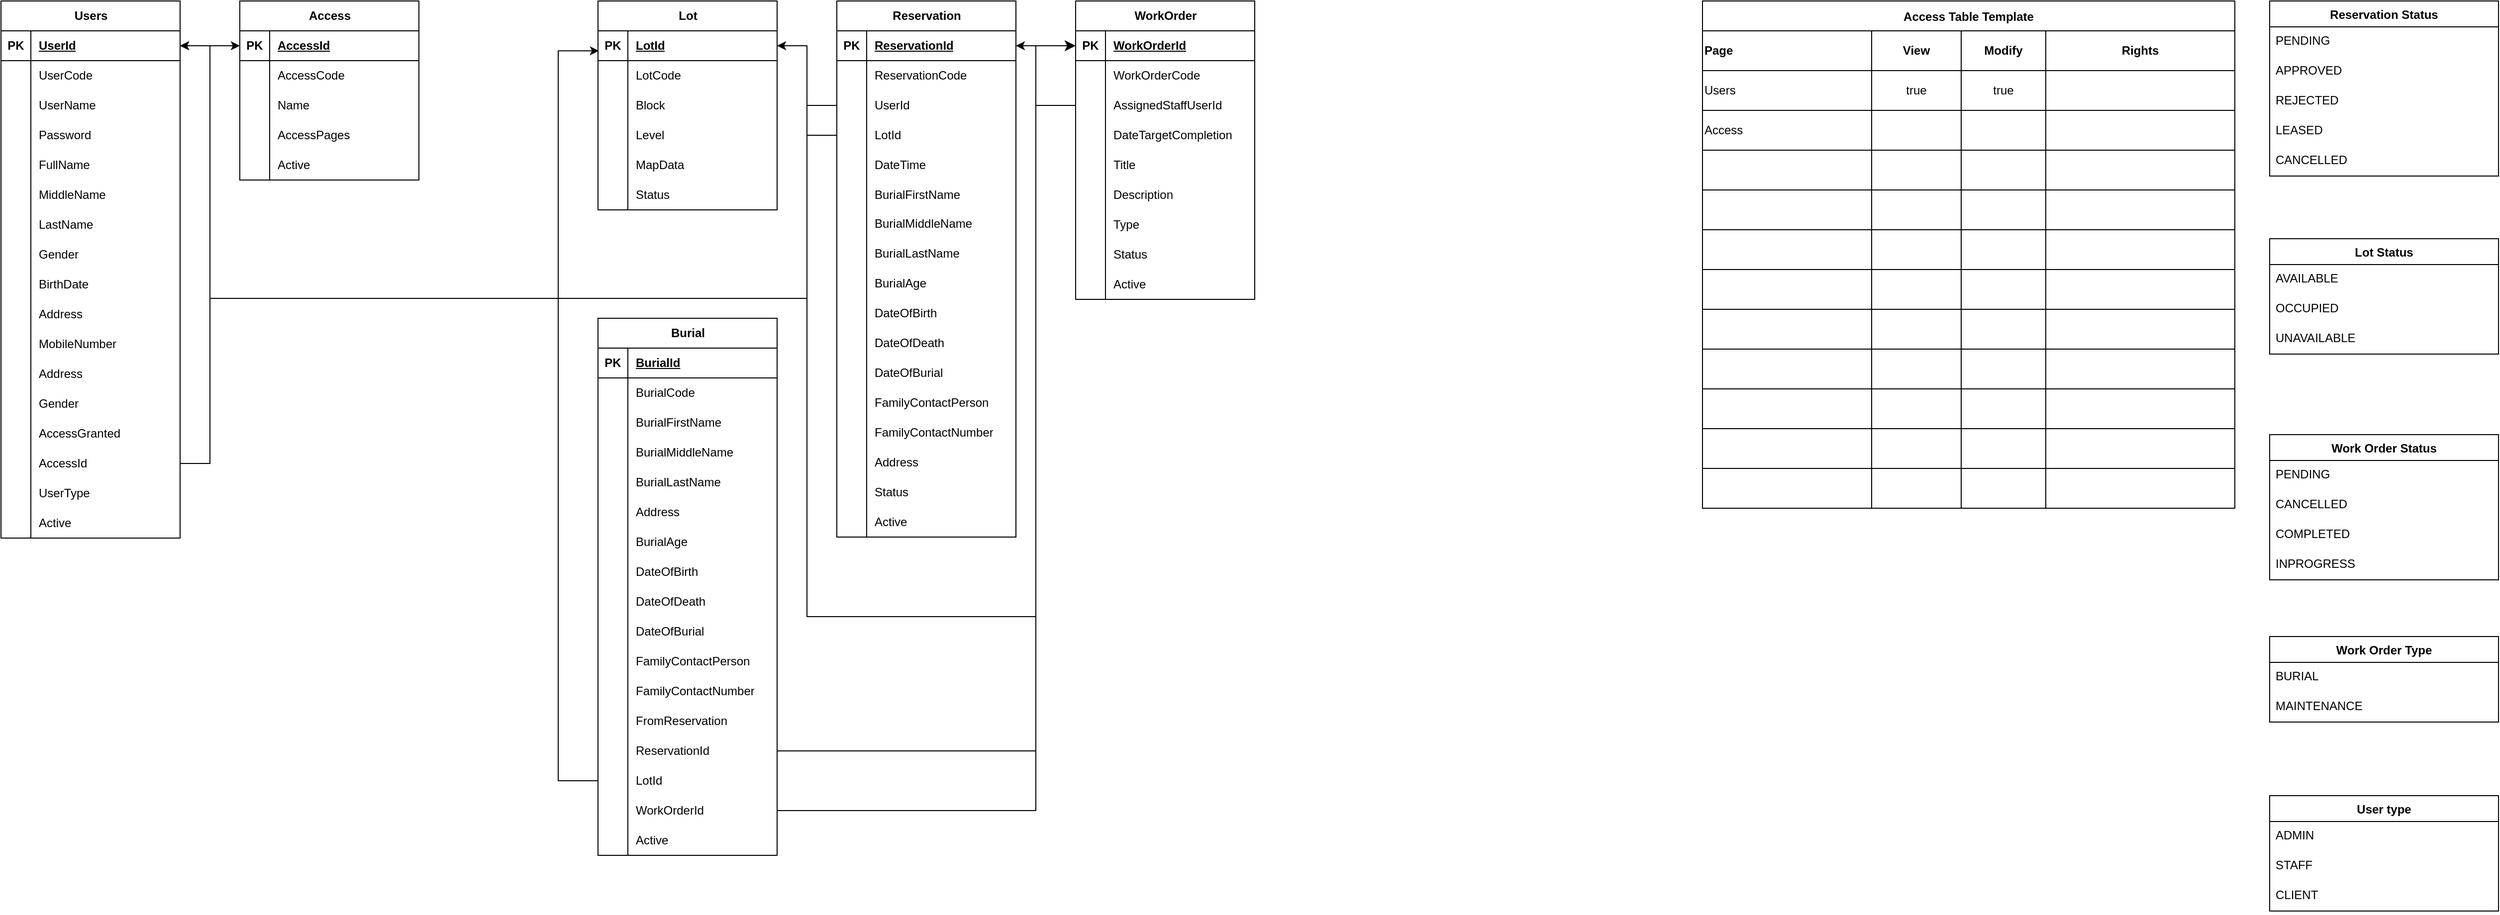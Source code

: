 <mxfile version="24.4.3" type="device">
  <diagram name="Page-1" id="VXeuxmy8tqWKkmLIqRSl">
    <mxGraphModel dx="1674" dy="756" grid="1" gridSize="10" guides="1" tooltips="1" connect="1" arrows="1" fold="1" page="1" pageScale="1" pageWidth="850" pageHeight="1100" math="0" shadow="0">
      <root>
        <mxCell id="0" />
        <mxCell id="1" parent="0" />
        <mxCell id="eA1IGAIoiXz5d1AhTtTI-61" value="Users" style="shape=table;startSize=30;container=1;collapsible=1;childLayout=tableLayout;fixedRows=1;rowLines=0;fontStyle=1;align=center;resizeLast=1;html=1;" parent="1" vertex="1">
          <mxGeometry x="40" y="41" width="180" height="540" as="geometry" />
        </mxCell>
        <mxCell id="eA1IGAIoiXz5d1AhTtTI-62" value="" style="shape=tableRow;horizontal=0;startSize=0;swimlaneHead=0;swimlaneBody=0;fillColor=none;collapsible=0;dropTarget=0;points=[[0,0.5],[1,0.5]];portConstraint=eastwest;top=0;left=0;right=0;bottom=1;" parent="eA1IGAIoiXz5d1AhTtTI-61" vertex="1">
          <mxGeometry y="30" width="180" height="30" as="geometry" />
        </mxCell>
        <mxCell id="eA1IGAIoiXz5d1AhTtTI-63" value="PK" style="shape=partialRectangle;connectable=0;fillColor=none;top=0;left=0;bottom=0;right=0;fontStyle=1;overflow=hidden;whiteSpace=wrap;html=1;" parent="eA1IGAIoiXz5d1AhTtTI-62" vertex="1">
          <mxGeometry width="30" height="30" as="geometry">
            <mxRectangle width="30" height="30" as="alternateBounds" />
          </mxGeometry>
        </mxCell>
        <mxCell id="eA1IGAIoiXz5d1AhTtTI-64" value="UserId" style="shape=partialRectangle;connectable=0;fillColor=none;top=0;left=0;bottom=0;right=0;align=left;spacingLeft=6;fontStyle=5;overflow=hidden;whiteSpace=wrap;html=1;" parent="eA1IGAIoiXz5d1AhTtTI-62" vertex="1">
          <mxGeometry x="30" width="150" height="30" as="geometry">
            <mxRectangle width="150" height="30" as="alternateBounds" />
          </mxGeometry>
        </mxCell>
        <mxCell id="cKDo-uzJNxfXPd-QFL6t-13" style="shape=tableRow;horizontal=0;startSize=0;swimlaneHead=0;swimlaneBody=0;fillColor=none;collapsible=0;dropTarget=0;points=[[0,0.5],[1,0.5]];portConstraint=eastwest;top=0;left=0;right=0;bottom=0;" parent="eA1IGAIoiXz5d1AhTtTI-61" vertex="1">
          <mxGeometry y="60" width="180" height="30" as="geometry" />
        </mxCell>
        <mxCell id="cKDo-uzJNxfXPd-QFL6t-14" style="shape=partialRectangle;connectable=0;fillColor=none;top=0;left=0;bottom=0;right=0;editable=1;overflow=hidden;whiteSpace=wrap;html=1;" parent="cKDo-uzJNxfXPd-QFL6t-13" vertex="1">
          <mxGeometry width="30" height="30" as="geometry">
            <mxRectangle width="30" height="30" as="alternateBounds" />
          </mxGeometry>
        </mxCell>
        <mxCell id="cKDo-uzJNxfXPd-QFL6t-15" value="UserCode" style="shape=partialRectangle;connectable=0;fillColor=none;top=0;left=0;bottom=0;right=0;align=left;spacingLeft=6;overflow=hidden;whiteSpace=wrap;html=1;" parent="cKDo-uzJNxfXPd-QFL6t-13" vertex="1">
          <mxGeometry x="30" width="150" height="30" as="geometry">
            <mxRectangle width="150" height="30" as="alternateBounds" />
          </mxGeometry>
        </mxCell>
        <mxCell id="eA1IGAIoiXz5d1AhTtTI-83" style="shape=tableRow;horizontal=0;startSize=0;swimlaneHead=0;swimlaneBody=0;fillColor=none;collapsible=0;dropTarget=0;points=[[0,0.5],[1,0.5]];portConstraint=eastwest;top=0;left=0;right=0;bottom=0;" parent="eA1IGAIoiXz5d1AhTtTI-61" vertex="1">
          <mxGeometry y="90" width="180" height="30" as="geometry" />
        </mxCell>
        <mxCell id="eA1IGAIoiXz5d1AhTtTI-84" style="shape=partialRectangle;connectable=0;fillColor=none;top=0;left=0;bottom=0;right=0;editable=1;overflow=hidden;whiteSpace=wrap;html=1;" parent="eA1IGAIoiXz5d1AhTtTI-83" vertex="1">
          <mxGeometry width="30" height="30" as="geometry">
            <mxRectangle width="30" height="30" as="alternateBounds" />
          </mxGeometry>
        </mxCell>
        <mxCell id="eA1IGAIoiXz5d1AhTtTI-85" value="UserName" style="shape=partialRectangle;connectable=0;fillColor=none;top=0;left=0;bottom=0;right=0;align=left;spacingLeft=6;overflow=hidden;whiteSpace=wrap;html=1;" parent="eA1IGAIoiXz5d1AhTtTI-83" vertex="1">
          <mxGeometry x="30" width="150" height="30" as="geometry">
            <mxRectangle width="150" height="30" as="alternateBounds" />
          </mxGeometry>
        </mxCell>
        <mxCell id="eA1IGAIoiXz5d1AhTtTI-65" value="" style="shape=tableRow;horizontal=0;startSize=0;swimlaneHead=0;swimlaneBody=0;fillColor=none;collapsible=0;dropTarget=0;points=[[0,0.5],[1,0.5]];portConstraint=eastwest;top=0;left=0;right=0;bottom=0;" parent="eA1IGAIoiXz5d1AhTtTI-61" vertex="1">
          <mxGeometry y="120" width="180" height="30" as="geometry" />
        </mxCell>
        <mxCell id="eA1IGAIoiXz5d1AhTtTI-66" value="" style="shape=partialRectangle;connectable=0;fillColor=none;top=0;left=0;bottom=0;right=0;editable=1;overflow=hidden;whiteSpace=wrap;html=1;" parent="eA1IGAIoiXz5d1AhTtTI-65" vertex="1">
          <mxGeometry width="30" height="30" as="geometry">
            <mxRectangle width="30" height="30" as="alternateBounds" />
          </mxGeometry>
        </mxCell>
        <mxCell id="eA1IGAIoiXz5d1AhTtTI-67" value="Password" style="shape=partialRectangle;connectable=0;fillColor=none;top=0;left=0;bottom=0;right=0;align=left;spacingLeft=6;overflow=hidden;whiteSpace=wrap;html=1;" parent="eA1IGAIoiXz5d1AhTtTI-65" vertex="1">
          <mxGeometry x="30" width="150" height="30" as="geometry">
            <mxRectangle width="150" height="30" as="alternateBounds" />
          </mxGeometry>
        </mxCell>
        <mxCell id="OnsaQQrXvHZQjkLdkKkf-1" style="shape=tableRow;horizontal=0;startSize=0;swimlaneHead=0;swimlaneBody=0;fillColor=none;collapsible=0;dropTarget=0;points=[[0,0.5],[1,0.5]];portConstraint=eastwest;top=0;left=0;right=0;bottom=0;" parent="eA1IGAIoiXz5d1AhTtTI-61" vertex="1">
          <mxGeometry y="150" width="180" height="30" as="geometry" />
        </mxCell>
        <mxCell id="OnsaQQrXvHZQjkLdkKkf-2" style="shape=partialRectangle;connectable=0;fillColor=none;top=0;left=0;bottom=0;right=0;editable=1;overflow=hidden;whiteSpace=wrap;html=1;" parent="OnsaQQrXvHZQjkLdkKkf-1" vertex="1">
          <mxGeometry width="30" height="30" as="geometry">
            <mxRectangle width="30" height="30" as="alternateBounds" />
          </mxGeometry>
        </mxCell>
        <mxCell id="OnsaQQrXvHZQjkLdkKkf-3" value="FullName" style="shape=partialRectangle;connectable=0;fillColor=none;top=0;left=0;bottom=0;right=0;align=left;spacingLeft=6;overflow=hidden;whiteSpace=wrap;html=1;" parent="OnsaQQrXvHZQjkLdkKkf-1" vertex="1">
          <mxGeometry x="30" width="150" height="30" as="geometry">
            <mxRectangle width="150" height="30" as="alternateBounds" />
          </mxGeometry>
        </mxCell>
        <mxCell id="ZN6u_tU6sYHpt1DX3lJx-4" style="shape=tableRow;horizontal=0;startSize=0;swimlaneHead=0;swimlaneBody=0;fillColor=none;collapsible=0;dropTarget=0;points=[[0,0.5],[1,0.5]];portConstraint=eastwest;top=0;left=0;right=0;bottom=0;" vertex="1" parent="eA1IGAIoiXz5d1AhTtTI-61">
          <mxGeometry y="180" width="180" height="30" as="geometry" />
        </mxCell>
        <mxCell id="ZN6u_tU6sYHpt1DX3lJx-5" style="shape=partialRectangle;connectable=0;fillColor=none;top=0;left=0;bottom=0;right=0;editable=1;overflow=hidden;whiteSpace=wrap;html=1;" vertex="1" parent="ZN6u_tU6sYHpt1DX3lJx-4">
          <mxGeometry width="30" height="30" as="geometry">
            <mxRectangle width="30" height="30" as="alternateBounds" />
          </mxGeometry>
        </mxCell>
        <mxCell id="ZN6u_tU6sYHpt1DX3lJx-6" value="MiddleName" style="shape=partialRectangle;connectable=0;fillColor=none;top=0;left=0;bottom=0;right=0;align=left;spacingLeft=6;overflow=hidden;whiteSpace=wrap;html=1;" vertex="1" parent="ZN6u_tU6sYHpt1DX3lJx-4">
          <mxGeometry x="30" width="150" height="30" as="geometry">
            <mxRectangle width="150" height="30" as="alternateBounds" />
          </mxGeometry>
        </mxCell>
        <mxCell id="ZN6u_tU6sYHpt1DX3lJx-1" style="shape=tableRow;horizontal=0;startSize=0;swimlaneHead=0;swimlaneBody=0;fillColor=none;collapsible=0;dropTarget=0;points=[[0,0.5],[1,0.5]];portConstraint=eastwest;top=0;left=0;right=0;bottom=0;" vertex="1" parent="eA1IGAIoiXz5d1AhTtTI-61">
          <mxGeometry y="210" width="180" height="30" as="geometry" />
        </mxCell>
        <mxCell id="ZN6u_tU6sYHpt1DX3lJx-2" style="shape=partialRectangle;connectable=0;fillColor=none;top=0;left=0;bottom=0;right=0;editable=1;overflow=hidden;whiteSpace=wrap;html=1;" vertex="1" parent="ZN6u_tU6sYHpt1DX3lJx-1">
          <mxGeometry width="30" height="30" as="geometry">
            <mxRectangle width="30" height="30" as="alternateBounds" />
          </mxGeometry>
        </mxCell>
        <mxCell id="ZN6u_tU6sYHpt1DX3lJx-3" value="LastName" style="shape=partialRectangle;connectable=0;fillColor=none;top=0;left=0;bottom=0;right=0;align=left;spacingLeft=6;overflow=hidden;whiteSpace=wrap;html=1;" vertex="1" parent="ZN6u_tU6sYHpt1DX3lJx-1">
          <mxGeometry x="30" width="150" height="30" as="geometry">
            <mxRectangle width="150" height="30" as="alternateBounds" />
          </mxGeometry>
        </mxCell>
        <mxCell id="eA1IGAIoiXz5d1AhTtTI-126" style="shape=tableRow;horizontal=0;startSize=0;swimlaneHead=0;swimlaneBody=0;fillColor=none;collapsible=0;dropTarget=0;points=[[0,0.5],[1,0.5]];portConstraint=eastwest;top=0;left=0;right=0;bottom=0;" parent="eA1IGAIoiXz5d1AhTtTI-61" vertex="1">
          <mxGeometry y="240" width="180" height="30" as="geometry" />
        </mxCell>
        <mxCell id="eA1IGAIoiXz5d1AhTtTI-127" style="shape=partialRectangle;connectable=0;fillColor=none;top=0;left=0;bottom=0;right=0;editable=1;overflow=hidden;whiteSpace=wrap;html=1;" parent="eA1IGAIoiXz5d1AhTtTI-126" vertex="1">
          <mxGeometry width="30" height="30" as="geometry">
            <mxRectangle width="30" height="30" as="alternateBounds" />
          </mxGeometry>
        </mxCell>
        <mxCell id="eA1IGAIoiXz5d1AhTtTI-128" value="Gender" style="shape=partialRectangle;connectable=0;fillColor=none;top=0;left=0;bottom=0;right=0;align=left;spacingLeft=6;overflow=hidden;whiteSpace=wrap;html=1;" parent="eA1IGAIoiXz5d1AhTtTI-126" vertex="1">
          <mxGeometry x="30" width="150" height="30" as="geometry">
            <mxRectangle width="150" height="30" as="alternateBounds" />
          </mxGeometry>
        </mxCell>
        <mxCell id="s_2m7oAEDhiMK1Pj7q9Z-246" style="shape=tableRow;horizontal=0;startSize=0;swimlaneHead=0;swimlaneBody=0;fillColor=none;collapsible=0;dropTarget=0;points=[[0,0.5],[1,0.5]];portConstraint=eastwest;top=0;left=0;right=0;bottom=0;" parent="eA1IGAIoiXz5d1AhTtTI-61" vertex="1">
          <mxGeometry y="270" width="180" height="30" as="geometry" />
        </mxCell>
        <mxCell id="s_2m7oAEDhiMK1Pj7q9Z-247" style="shape=partialRectangle;connectable=0;fillColor=none;top=0;left=0;bottom=0;right=0;editable=1;overflow=hidden;whiteSpace=wrap;html=1;" parent="s_2m7oAEDhiMK1Pj7q9Z-246" vertex="1">
          <mxGeometry width="30" height="30" as="geometry">
            <mxRectangle width="30" height="30" as="alternateBounds" />
          </mxGeometry>
        </mxCell>
        <mxCell id="s_2m7oAEDhiMK1Pj7q9Z-248" value="BirthDate" style="shape=partialRectangle;connectable=0;fillColor=none;top=0;left=0;bottom=0;right=0;align=left;spacingLeft=6;overflow=hidden;whiteSpace=wrap;html=1;" parent="s_2m7oAEDhiMK1Pj7q9Z-246" vertex="1">
          <mxGeometry x="30" width="150" height="30" as="geometry">
            <mxRectangle width="150" height="30" as="alternateBounds" />
          </mxGeometry>
        </mxCell>
        <mxCell id="s_2m7oAEDhiMK1Pj7q9Z-249" style="shape=tableRow;horizontal=0;startSize=0;swimlaneHead=0;swimlaneBody=0;fillColor=none;collapsible=0;dropTarget=0;points=[[0,0.5],[1,0.5]];portConstraint=eastwest;top=0;left=0;right=0;bottom=0;" parent="eA1IGAIoiXz5d1AhTtTI-61" vertex="1">
          <mxGeometry y="300" width="180" height="30" as="geometry" />
        </mxCell>
        <mxCell id="s_2m7oAEDhiMK1Pj7q9Z-250" style="shape=partialRectangle;connectable=0;fillColor=none;top=0;left=0;bottom=0;right=0;editable=1;overflow=hidden;whiteSpace=wrap;html=1;" parent="s_2m7oAEDhiMK1Pj7q9Z-249" vertex="1">
          <mxGeometry width="30" height="30" as="geometry">
            <mxRectangle width="30" height="30" as="alternateBounds" />
          </mxGeometry>
        </mxCell>
        <mxCell id="s_2m7oAEDhiMK1Pj7q9Z-251" value="Address" style="shape=partialRectangle;connectable=0;fillColor=none;top=0;left=0;bottom=0;right=0;align=left;spacingLeft=6;overflow=hidden;whiteSpace=wrap;html=1;" parent="s_2m7oAEDhiMK1Pj7q9Z-249" vertex="1">
          <mxGeometry x="30" width="150" height="30" as="geometry">
            <mxRectangle width="150" height="30" as="alternateBounds" />
          </mxGeometry>
        </mxCell>
        <mxCell id="eA1IGAIoiXz5d1AhTtTI-129" style="shape=tableRow;horizontal=0;startSize=0;swimlaneHead=0;swimlaneBody=0;fillColor=none;collapsible=0;dropTarget=0;points=[[0,0.5],[1,0.5]];portConstraint=eastwest;top=0;left=0;right=0;bottom=0;" parent="eA1IGAIoiXz5d1AhTtTI-61" vertex="1">
          <mxGeometry y="330" width="180" height="30" as="geometry" />
        </mxCell>
        <mxCell id="eA1IGAIoiXz5d1AhTtTI-130" style="shape=partialRectangle;connectable=0;fillColor=none;top=0;left=0;bottom=0;right=0;editable=1;overflow=hidden;whiteSpace=wrap;html=1;" parent="eA1IGAIoiXz5d1AhTtTI-129" vertex="1">
          <mxGeometry width="30" height="30" as="geometry">
            <mxRectangle width="30" height="30" as="alternateBounds" />
          </mxGeometry>
        </mxCell>
        <mxCell id="eA1IGAIoiXz5d1AhTtTI-131" value="MobileNumber" style="shape=partialRectangle;connectable=0;fillColor=none;top=0;left=0;bottom=0;right=0;align=left;spacingLeft=6;overflow=hidden;whiteSpace=wrap;html=1;" parent="eA1IGAIoiXz5d1AhTtTI-129" vertex="1">
          <mxGeometry x="30" width="150" height="30" as="geometry">
            <mxRectangle width="150" height="30" as="alternateBounds" />
          </mxGeometry>
        </mxCell>
        <mxCell id="eA1IGAIoiXz5d1AhTtTI-68" value="" style="shape=tableRow;horizontal=0;startSize=0;swimlaneHead=0;swimlaneBody=0;fillColor=none;collapsible=0;dropTarget=0;points=[[0,0.5],[1,0.5]];portConstraint=eastwest;top=0;left=0;right=0;bottom=0;" parent="eA1IGAIoiXz5d1AhTtTI-61" vertex="1">
          <mxGeometry y="360" width="180" height="30" as="geometry" />
        </mxCell>
        <mxCell id="eA1IGAIoiXz5d1AhTtTI-69" value="" style="shape=partialRectangle;connectable=0;fillColor=none;top=0;left=0;bottom=0;right=0;editable=1;overflow=hidden;whiteSpace=wrap;html=1;" parent="eA1IGAIoiXz5d1AhTtTI-68" vertex="1">
          <mxGeometry width="30" height="30" as="geometry">
            <mxRectangle width="30" height="30" as="alternateBounds" />
          </mxGeometry>
        </mxCell>
        <mxCell id="eA1IGAIoiXz5d1AhTtTI-70" value="Address" style="shape=partialRectangle;connectable=0;fillColor=none;top=0;left=0;bottom=0;right=0;align=left;spacingLeft=6;overflow=hidden;whiteSpace=wrap;html=1;" parent="eA1IGAIoiXz5d1AhTtTI-68" vertex="1">
          <mxGeometry x="30" width="150" height="30" as="geometry">
            <mxRectangle width="150" height="30" as="alternateBounds" />
          </mxGeometry>
        </mxCell>
        <mxCell id="eA1IGAIoiXz5d1AhTtTI-71" value="" style="shape=tableRow;horizontal=0;startSize=0;swimlaneHead=0;swimlaneBody=0;fillColor=none;collapsible=0;dropTarget=0;points=[[0,0.5],[1,0.5]];portConstraint=eastwest;top=0;left=0;right=0;bottom=0;" parent="eA1IGAIoiXz5d1AhTtTI-61" vertex="1">
          <mxGeometry y="390" width="180" height="30" as="geometry" />
        </mxCell>
        <mxCell id="eA1IGAIoiXz5d1AhTtTI-72" value="" style="shape=partialRectangle;connectable=0;fillColor=none;top=0;left=0;bottom=0;right=0;editable=1;overflow=hidden;whiteSpace=wrap;html=1;" parent="eA1IGAIoiXz5d1AhTtTI-71" vertex="1">
          <mxGeometry width="30" height="30" as="geometry">
            <mxRectangle width="30" height="30" as="alternateBounds" />
          </mxGeometry>
        </mxCell>
        <mxCell id="eA1IGAIoiXz5d1AhTtTI-73" value="Gender" style="shape=partialRectangle;connectable=0;fillColor=none;top=0;left=0;bottom=0;right=0;align=left;spacingLeft=6;overflow=hidden;whiteSpace=wrap;html=1;" parent="eA1IGAIoiXz5d1AhTtTI-71" vertex="1">
          <mxGeometry x="30" width="150" height="30" as="geometry">
            <mxRectangle width="150" height="30" as="alternateBounds" />
          </mxGeometry>
        </mxCell>
        <mxCell id="OnsaQQrXvHZQjkLdkKkf-25" style="shape=tableRow;horizontal=0;startSize=0;swimlaneHead=0;swimlaneBody=0;fillColor=none;collapsible=0;dropTarget=0;points=[[0,0.5],[1,0.5]];portConstraint=eastwest;top=0;left=0;right=0;bottom=0;" parent="eA1IGAIoiXz5d1AhTtTI-61" vertex="1">
          <mxGeometry y="420" width="180" height="30" as="geometry" />
        </mxCell>
        <mxCell id="OnsaQQrXvHZQjkLdkKkf-26" style="shape=partialRectangle;connectable=0;fillColor=none;top=0;left=0;bottom=0;right=0;editable=1;overflow=hidden;whiteSpace=wrap;html=1;" parent="OnsaQQrXvHZQjkLdkKkf-25" vertex="1">
          <mxGeometry width="30" height="30" as="geometry">
            <mxRectangle width="30" height="30" as="alternateBounds" />
          </mxGeometry>
        </mxCell>
        <mxCell id="OnsaQQrXvHZQjkLdkKkf-27" value="AccessGranted" style="shape=partialRectangle;connectable=0;fillColor=none;top=0;left=0;bottom=0;right=0;align=left;spacingLeft=6;overflow=hidden;whiteSpace=wrap;html=1;" parent="OnsaQQrXvHZQjkLdkKkf-25" vertex="1">
          <mxGeometry x="30" width="150" height="30" as="geometry">
            <mxRectangle width="150" height="30" as="alternateBounds" />
          </mxGeometry>
        </mxCell>
        <mxCell id="OnsaQQrXvHZQjkLdkKkf-22" style="shape=tableRow;horizontal=0;startSize=0;swimlaneHead=0;swimlaneBody=0;fillColor=none;collapsible=0;dropTarget=0;points=[[0,0.5],[1,0.5]];portConstraint=eastwest;top=0;left=0;right=0;bottom=0;" parent="eA1IGAIoiXz5d1AhTtTI-61" vertex="1">
          <mxGeometry y="450" width="180" height="30" as="geometry" />
        </mxCell>
        <mxCell id="OnsaQQrXvHZQjkLdkKkf-23" style="shape=partialRectangle;connectable=0;fillColor=none;top=0;left=0;bottom=0;right=0;editable=1;overflow=hidden;whiteSpace=wrap;html=1;" parent="OnsaQQrXvHZQjkLdkKkf-22" vertex="1">
          <mxGeometry width="30" height="30" as="geometry">
            <mxRectangle width="30" height="30" as="alternateBounds" />
          </mxGeometry>
        </mxCell>
        <mxCell id="OnsaQQrXvHZQjkLdkKkf-24" value="AccessId" style="shape=partialRectangle;connectable=0;fillColor=none;top=0;left=0;bottom=0;right=0;align=left;spacingLeft=6;overflow=hidden;whiteSpace=wrap;html=1;" parent="OnsaQQrXvHZQjkLdkKkf-22" vertex="1">
          <mxGeometry x="30" width="150" height="30" as="geometry">
            <mxRectangle width="150" height="30" as="alternateBounds" />
          </mxGeometry>
        </mxCell>
        <mxCell id="Br0aEAkz5aLa_FDBQ0Ni-1" style="shape=tableRow;horizontal=0;startSize=0;swimlaneHead=0;swimlaneBody=0;fillColor=none;collapsible=0;dropTarget=0;points=[[0,0.5],[1,0.5]];portConstraint=eastwest;top=0;left=0;right=0;bottom=0;" parent="eA1IGAIoiXz5d1AhTtTI-61" vertex="1">
          <mxGeometry y="480" width="180" height="30" as="geometry" />
        </mxCell>
        <mxCell id="Br0aEAkz5aLa_FDBQ0Ni-2" style="shape=partialRectangle;connectable=0;fillColor=none;top=0;left=0;bottom=0;right=0;editable=1;overflow=hidden;whiteSpace=wrap;html=1;" parent="Br0aEAkz5aLa_FDBQ0Ni-1" vertex="1">
          <mxGeometry width="30" height="30" as="geometry">
            <mxRectangle width="30" height="30" as="alternateBounds" />
          </mxGeometry>
        </mxCell>
        <mxCell id="Br0aEAkz5aLa_FDBQ0Ni-3" value="UserType" style="shape=partialRectangle;connectable=0;fillColor=none;top=0;left=0;bottom=0;right=0;align=left;spacingLeft=6;overflow=hidden;whiteSpace=wrap;html=1;" parent="Br0aEAkz5aLa_FDBQ0Ni-1" vertex="1">
          <mxGeometry x="30" width="150" height="30" as="geometry">
            <mxRectangle width="150" height="30" as="alternateBounds" />
          </mxGeometry>
        </mxCell>
        <mxCell id="s_2m7oAEDhiMK1Pj7q9Z-2" style="shape=tableRow;horizontal=0;startSize=0;swimlaneHead=0;swimlaneBody=0;fillColor=none;collapsible=0;dropTarget=0;points=[[0,0.5],[1,0.5]];portConstraint=eastwest;top=0;left=0;right=0;bottom=0;" parent="eA1IGAIoiXz5d1AhTtTI-61" vertex="1">
          <mxGeometry y="510" width="180" height="30" as="geometry" />
        </mxCell>
        <mxCell id="s_2m7oAEDhiMK1Pj7q9Z-3" style="shape=partialRectangle;connectable=0;fillColor=none;top=0;left=0;bottom=0;right=0;editable=1;overflow=hidden;whiteSpace=wrap;html=1;" parent="s_2m7oAEDhiMK1Pj7q9Z-2" vertex="1">
          <mxGeometry width="30" height="30" as="geometry">
            <mxRectangle width="30" height="30" as="alternateBounds" />
          </mxGeometry>
        </mxCell>
        <mxCell id="s_2m7oAEDhiMK1Pj7q9Z-4" value="Active" style="shape=partialRectangle;connectable=0;fillColor=none;top=0;left=0;bottom=0;right=0;align=left;spacingLeft=6;overflow=hidden;whiteSpace=wrap;html=1;" parent="s_2m7oAEDhiMK1Pj7q9Z-2" vertex="1">
          <mxGeometry x="30" width="150" height="30" as="geometry">
            <mxRectangle width="150" height="30" as="alternateBounds" />
          </mxGeometry>
        </mxCell>
        <mxCell id="eA1IGAIoiXz5d1AhTtTI-94" value="Access" style="shape=table;startSize=30;container=1;collapsible=1;childLayout=tableLayout;fixedRows=1;rowLines=0;fontStyle=1;align=center;resizeLast=1;html=1;" parent="1" vertex="1">
          <mxGeometry x="280" y="41" width="180" height="180" as="geometry" />
        </mxCell>
        <mxCell id="eA1IGAIoiXz5d1AhTtTI-95" value="" style="shape=tableRow;horizontal=0;startSize=0;swimlaneHead=0;swimlaneBody=0;fillColor=none;collapsible=0;dropTarget=0;points=[[0,0.5],[1,0.5]];portConstraint=eastwest;top=0;left=0;right=0;bottom=1;" parent="eA1IGAIoiXz5d1AhTtTI-94" vertex="1">
          <mxGeometry y="30" width="180" height="30" as="geometry" />
        </mxCell>
        <mxCell id="eA1IGAIoiXz5d1AhTtTI-96" value="PK" style="shape=partialRectangle;connectable=0;fillColor=none;top=0;left=0;bottom=0;right=0;fontStyle=1;overflow=hidden;whiteSpace=wrap;html=1;" parent="eA1IGAIoiXz5d1AhTtTI-95" vertex="1">
          <mxGeometry width="30" height="30" as="geometry">
            <mxRectangle width="30" height="30" as="alternateBounds" />
          </mxGeometry>
        </mxCell>
        <mxCell id="eA1IGAIoiXz5d1AhTtTI-97" value="AccessId" style="shape=partialRectangle;connectable=0;fillColor=none;top=0;left=0;bottom=0;right=0;align=left;spacingLeft=6;fontStyle=5;overflow=hidden;whiteSpace=wrap;html=1;" parent="eA1IGAIoiXz5d1AhTtTI-95" vertex="1">
          <mxGeometry x="30" width="150" height="30" as="geometry">
            <mxRectangle width="150" height="30" as="alternateBounds" />
          </mxGeometry>
        </mxCell>
        <mxCell id="9IErCFEsv5coIT-tVn8n-11" style="shape=tableRow;horizontal=0;startSize=0;swimlaneHead=0;swimlaneBody=0;fillColor=none;collapsible=0;dropTarget=0;points=[[0,0.5],[1,0.5]];portConstraint=eastwest;top=0;left=0;right=0;bottom=0;" parent="eA1IGAIoiXz5d1AhTtTI-94" vertex="1">
          <mxGeometry y="60" width="180" height="30" as="geometry" />
        </mxCell>
        <mxCell id="9IErCFEsv5coIT-tVn8n-12" style="shape=partialRectangle;connectable=0;fillColor=none;top=0;left=0;bottom=0;right=0;editable=1;overflow=hidden;whiteSpace=wrap;html=1;" parent="9IErCFEsv5coIT-tVn8n-11" vertex="1">
          <mxGeometry width="30" height="30" as="geometry">
            <mxRectangle width="30" height="30" as="alternateBounds" />
          </mxGeometry>
        </mxCell>
        <mxCell id="9IErCFEsv5coIT-tVn8n-13" value="AccessCode" style="shape=partialRectangle;connectable=0;fillColor=none;top=0;left=0;bottom=0;right=0;align=left;spacingLeft=6;overflow=hidden;whiteSpace=wrap;html=1;" parent="9IErCFEsv5coIT-tVn8n-11" vertex="1">
          <mxGeometry x="30" width="150" height="30" as="geometry">
            <mxRectangle width="150" height="30" as="alternateBounds" />
          </mxGeometry>
        </mxCell>
        <mxCell id="cKDo-uzJNxfXPd-QFL6t-7" style="shape=tableRow;horizontal=0;startSize=0;swimlaneHead=0;swimlaneBody=0;fillColor=none;collapsible=0;dropTarget=0;points=[[0,0.5],[1,0.5]];portConstraint=eastwest;top=0;left=0;right=0;bottom=0;" parent="eA1IGAIoiXz5d1AhTtTI-94" vertex="1">
          <mxGeometry y="90" width="180" height="30" as="geometry" />
        </mxCell>
        <mxCell id="cKDo-uzJNxfXPd-QFL6t-8" style="shape=partialRectangle;connectable=0;fillColor=none;top=0;left=0;bottom=0;right=0;editable=1;overflow=hidden;whiteSpace=wrap;html=1;" parent="cKDo-uzJNxfXPd-QFL6t-7" vertex="1">
          <mxGeometry width="30" height="30" as="geometry">
            <mxRectangle width="30" height="30" as="alternateBounds" />
          </mxGeometry>
        </mxCell>
        <mxCell id="cKDo-uzJNxfXPd-QFL6t-9" value="Name" style="shape=partialRectangle;connectable=0;fillColor=none;top=0;left=0;bottom=0;right=0;align=left;spacingLeft=6;overflow=hidden;whiteSpace=wrap;html=1;" parent="cKDo-uzJNxfXPd-QFL6t-7" vertex="1">
          <mxGeometry x="30" width="150" height="30" as="geometry">
            <mxRectangle width="150" height="30" as="alternateBounds" />
          </mxGeometry>
        </mxCell>
        <mxCell id="eA1IGAIoiXz5d1AhTtTI-98" style="shape=tableRow;horizontal=0;startSize=0;swimlaneHead=0;swimlaneBody=0;fillColor=none;collapsible=0;dropTarget=0;points=[[0,0.5],[1,0.5]];portConstraint=eastwest;top=0;left=0;right=0;bottom=0;" parent="eA1IGAIoiXz5d1AhTtTI-94" vertex="1">
          <mxGeometry y="120" width="180" height="30" as="geometry" />
        </mxCell>
        <mxCell id="eA1IGAIoiXz5d1AhTtTI-99" style="shape=partialRectangle;connectable=0;fillColor=none;top=0;left=0;bottom=0;right=0;editable=1;overflow=hidden;whiteSpace=wrap;html=1;" parent="eA1IGAIoiXz5d1AhTtTI-98" vertex="1">
          <mxGeometry width="30" height="30" as="geometry">
            <mxRectangle width="30" height="30" as="alternateBounds" />
          </mxGeometry>
        </mxCell>
        <mxCell id="eA1IGAIoiXz5d1AhTtTI-100" value="AccessPages" style="shape=partialRectangle;connectable=0;fillColor=none;top=0;left=0;bottom=0;right=0;align=left;spacingLeft=6;overflow=hidden;whiteSpace=wrap;html=1;" parent="eA1IGAIoiXz5d1AhTtTI-98" vertex="1">
          <mxGeometry x="30" width="150" height="30" as="geometry">
            <mxRectangle width="150" height="30" as="alternateBounds" />
          </mxGeometry>
        </mxCell>
        <mxCell id="eA1IGAIoiXz5d1AhTtTI-101" value="" style="shape=tableRow;horizontal=0;startSize=0;swimlaneHead=0;swimlaneBody=0;fillColor=none;collapsible=0;dropTarget=0;points=[[0,0.5],[1,0.5]];portConstraint=eastwest;top=0;left=0;right=0;bottom=0;" parent="eA1IGAIoiXz5d1AhTtTI-94" vertex="1">
          <mxGeometry y="150" width="180" height="30" as="geometry" />
        </mxCell>
        <mxCell id="eA1IGAIoiXz5d1AhTtTI-102" value="" style="shape=partialRectangle;connectable=0;fillColor=none;top=0;left=0;bottom=0;right=0;editable=1;overflow=hidden;whiteSpace=wrap;html=1;" parent="eA1IGAIoiXz5d1AhTtTI-101" vertex="1">
          <mxGeometry width="30" height="30" as="geometry">
            <mxRectangle width="30" height="30" as="alternateBounds" />
          </mxGeometry>
        </mxCell>
        <mxCell id="eA1IGAIoiXz5d1AhTtTI-103" value="Active" style="shape=partialRectangle;connectable=0;fillColor=none;top=0;left=0;bottom=0;right=0;align=left;spacingLeft=6;overflow=hidden;whiteSpace=wrap;html=1;" parent="eA1IGAIoiXz5d1AhTtTI-101" vertex="1">
          <mxGeometry x="30" width="150" height="30" as="geometry">
            <mxRectangle width="150" height="30" as="alternateBounds" />
          </mxGeometry>
        </mxCell>
        <mxCell id="i4DhXp3S7ln67zQ-7F9B-112" value="Reservation Status" style="swimlane;fontStyle=1;childLayout=stackLayout;horizontal=1;startSize=26;horizontalStack=0;resizeParent=1;resizeParentMax=0;resizeLast=0;collapsible=1;marginBottom=0;align=center;fontSize=12;" parent="1" vertex="1">
          <mxGeometry x="2320" y="41" width="230" height="176" as="geometry">
            <mxRectangle x="870" y="40" width="120" height="30" as="alternateBounds" />
          </mxGeometry>
        </mxCell>
        <mxCell id="i4DhXp3S7ln67zQ-7F9B-113" value="PENDING" style="text;strokeColor=none;fillColor=none;spacingLeft=4;spacingRight=4;overflow=hidden;rotatable=0;points=[[0,0.5],[1,0.5]];portConstraint=eastwest;fontSize=12;whiteSpace=wrap;html=1;" parent="i4DhXp3S7ln67zQ-7F9B-112" vertex="1">
          <mxGeometry y="26" width="230" height="30" as="geometry" />
        </mxCell>
        <mxCell id="34nsImdFbcBpCaHiTZNn-72" value="APPROVED" style="text;strokeColor=none;fillColor=none;spacingLeft=4;spacingRight=4;overflow=hidden;rotatable=0;points=[[0,0.5],[1,0.5]];portConstraint=eastwest;fontSize=12;whiteSpace=wrap;html=1;" parent="i4DhXp3S7ln67zQ-7F9B-112" vertex="1">
          <mxGeometry y="56" width="230" height="30" as="geometry" />
        </mxCell>
        <mxCell id="i4DhXp3S7ln67zQ-7F9B-114" value="REJECTED" style="text;strokeColor=none;fillColor=none;spacingLeft=4;spacingRight=4;overflow=hidden;rotatable=0;points=[[0,0.5],[1,0.5]];portConstraint=eastwest;fontSize=12;whiteSpace=wrap;html=1;" parent="i4DhXp3S7ln67zQ-7F9B-112" vertex="1">
          <mxGeometry y="86" width="230" height="30" as="geometry" />
        </mxCell>
        <mxCell id="i4DhXp3S7ln67zQ-7F9B-118" value="LEASED" style="text;strokeColor=none;fillColor=none;spacingLeft=4;spacingRight=4;overflow=hidden;rotatable=0;points=[[0,0.5],[1,0.5]];portConstraint=eastwest;fontSize=12;whiteSpace=wrap;html=1;" parent="i4DhXp3S7ln67zQ-7F9B-112" vertex="1">
          <mxGeometry y="116" width="230" height="30" as="geometry" />
        </mxCell>
        <mxCell id="Br0aEAkz5aLa_FDBQ0Ni-31" value="CANCELLED" style="text;strokeColor=none;fillColor=none;spacingLeft=4;spacingRight=4;overflow=hidden;rotatable=0;points=[[0,0.5],[1,0.5]];portConstraint=eastwest;fontSize=12;whiteSpace=wrap;html=1;" parent="i4DhXp3S7ln67zQ-7F9B-112" vertex="1">
          <mxGeometry y="146" width="230" height="30" as="geometry" />
        </mxCell>
        <mxCell id="_hFciraTjpiRTcJAkIJD-33" value="Access Table Template" style="shape=table;startSize=30;container=1;collapsible=0;childLayout=tableLayout;strokeColor=default;fontSize=12;fontStyle=1" parent="1" vertex="1">
          <mxGeometry x="1750" y="41" width="535" height="510" as="geometry" />
        </mxCell>
        <mxCell id="_hFciraTjpiRTcJAkIJD-34" value="" style="shape=tableRow;horizontal=0;startSize=0;swimlaneHead=0;swimlaneBody=0;strokeColor=inherit;top=0;left=0;bottom=0;right=0;collapsible=0;dropTarget=0;fillColor=none;points=[[0,0.5],[1,0.5]];portConstraint=eastwest;fontSize=16;" parent="_hFciraTjpiRTcJAkIJD-33" vertex="1">
          <mxGeometry y="30" width="535" height="40" as="geometry" />
        </mxCell>
        <mxCell id="_hFciraTjpiRTcJAkIJD-35" value="Page" style="shape=partialRectangle;html=1;whiteSpace=wrap;connectable=0;strokeColor=inherit;overflow=hidden;fillColor=none;top=0;left=0;bottom=0;right=0;pointerEvents=1;fontSize=12;align=left;fontStyle=1" parent="_hFciraTjpiRTcJAkIJD-34" vertex="1">
          <mxGeometry width="170" height="40" as="geometry">
            <mxRectangle width="170" height="40" as="alternateBounds" />
          </mxGeometry>
        </mxCell>
        <mxCell id="_hFciraTjpiRTcJAkIJD-36" value="View" style="shape=partialRectangle;html=1;whiteSpace=wrap;connectable=0;strokeColor=inherit;overflow=hidden;fillColor=none;top=0;left=0;bottom=0;right=0;pointerEvents=1;fontSize=12;fontStyle=1" parent="_hFciraTjpiRTcJAkIJD-34" vertex="1">
          <mxGeometry x="170" width="90" height="40" as="geometry">
            <mxRectangle width="90" height="40" as="alternateBounds" />
          </mxGeometry>
        </mxCell>
        <mxCell id="_hFciraTjpiRTcJAkIJD-128" value="Modify" style="shape=partialRectangle;html=1;whiteSpace=wrap;connectable=0;strokeColor=inherit;overflow=hidden;fillColor=none;top=0;left=0;bottom=0;right=0;pointerEvents=1;fontSize=12;fontStyle=1" parent="_hFciraTjpiRTcJAkIJD-34" vertex="1">
          <mxGeometry x="260" width="85" height="40" as="geometry">
            <mxRectangle width="85" height="40" as="alternateBounds" />
          </mxGeometry>
        </mxCell>
        <mxCell id="_hFciraTjpiRTcJAkIJD-37" value="Rights" style="shape=partialRectangle;html=1;whiteSpace=wrap;connectable=0;strokeColor=inherit;overflow=hidden;fillColor=none;top=0;left=0;bottom=0;right=0;pointerEvents=1;fontSize=12;fontStyle=1" parent="_hFciraTjpiRTcJAkIJD-34" vertex="1">
          <mxGeometry x="345" width="190" height="40" as="geometry">
            <mxRectangle width="190" height="40" as="alternateBounds" />
          </mxGeometry>
        </mxCell>
        <mxCell id="_hFciraTjpiRTcJAkIJD-46" value="" style="shape=tableRow;horizontal=0;startSize=0;swimlaneHead=0;swimlaneBody=0;strokeColor=inherit;top=0;left=0;bottom=0;right=0;collapsible=0;dropTarget=0;fillColor=none;points=[[0,0.5],[1,0.5]];portConstraint=eastwest;fontSize=16;" parent="_hFciraTjpiRTcJAkIJD-33" vertex="1">
          <mxGeometry y="70" width="535" height="40" as="geometry" />
        </mxCell>
        <mxCell id="_hFciraTjpiRTcJAkIJD-47" value="Users" style="shape=partialRectangle;html=1;whiteSpace=wrap;connectable=0;strokeColor=inherit;overflow=hidden;fillColor=none;top=0;left=0;bottom=0;right=0;pointerEvents=1;fontSize=12;align=left;" parent="_hFciraTjpiRTcJAkIJD-46" vertex="1">
          <mxGeometry width="170" height="40" as="geometry">
            <mxRectangle width="170" height="40" as="alternateBounds" />
          </mxGeometry>
        </mxCell>
        <mxCell id="_hFciraTjpiRTcJAkIJD-48" value="true" style="shape=partialRectangle;html=1;whiteSpace=wrap;connectable=0;strokeColor=inherit;overflow=hidden;fillColor=none;top=0;left=0;bottom=0;right=0;pointerEvents=1;fontSize=12;" parent="_hFciraTjpiRTcJAkIJD-46" vertex="1">
          <mxGeometry x="170" width="90" height="40" as="geometry">
            <mxRectangle width="90" height="40" as="alternateBounds" />
          </mxGeometry>
        </mxCell>
        <mxCell id="_hFciraTjpiRTcJAkIJD-129" value="true" style="shape=partialRectangle;html=1;whiteSpace=wrap;connectable=0;strokeColor=inherit;overflow=hidden;fillColor=none;top=0;left=0;bottom=0;right=0;pointerEvents=1;fontSize=12;" parent="_hFciraTjpiRTcJAkIJD-46" vertex="1">
          <mxGeometry x="260" width="85" height="40" as="geometry">
            <mxRectangle width="85" height="40" as="alternateBounds" />
          </mxGeometry>
        </mxCell>
        <mxCell id="_hFciraTjpiRTcJAkIJD-49" value="" style="shape=partialRectangle;html=1;whiteSpace=wrap;connectable=0;strokeColor=inherit;overflow=hidden;fillColor=none;top=0;left=0;bottom=0;right=0;pointerEvents=1;fontSize=12;" parent="_hFciraTjpiRTcJAkIJD-46" vertex="1">
          <mxGeometry x="345" width="190" height="40" as="geometry">
            <mxRectangle width="190" height="40" as="alternateBounds" />
          </mxGeometry>
        </mxCell>
        <mxCell id="_hFciraTjpiRTcJAkIJD-38" value="" style="shape=tableRow;horizontal=0;startSize=0;swimlaneHead=0;swimlaneBody=0;strokeColor=inherit;top=0;left=0;bottom=0;right=0;collapsible=0;dropTarget=0;fillColor=none;points=[[0,0.5],[1,0.5]];portConstraint=eastwest;fontSize=16;" parent="_hFciraTjpiRTcJAkIJD-33" vertex="1">
          <mxGeometry y="110" width="535" height="40" as="geometry" />
        </mxCell>
        <mxCell id="_hFciraTjpiRTcJAkIJD-39" value="Access" style="shape=partialRectangle;html=1;whiteSpace=wrap;connectable=0;strokeColor=inherit;overflow=hidden;fillColor=none;top=0;left=0;bottom=0;right=0;pointerEvents=1;fontSize=12;align=left;" parent="_hFciraTjpiRTcJAkIJD-38" vertex="1">
          <mxGeometry width="170" height="40" as="geometry">
            <mxRectangle width="170" height="40" as="alternateBounds" />
          </mxGeometry>
        </mxCell>
        <mxCell id="_hFciraTjpiRTcJAkIJD-40" value="" style="shape=partialRectangle;html=1;whiteSpace=wrap;connectable=0;strokeColor=inherit;overflow=hidden;fillColor=none;top=0;left=0;bottom=0;right=0;pointerEvents=1;fontSize=12;" parent="_hFciraTjpiRTcJAkIJD-38" vertex="1">
          <mxGeometry x="170" width="90" height="40" as="geometry">
            <mxRectangle width="90" height="40" as="alternateBounds" />
          </mxGeometry>
        </mxCell>
        <mxCell id="_hFciraTjpiRTcJAkIJD-130" value="" style="shape=partialRectangle;html=1;whiteSpace=wrap;connectable=0;strokeColor=inherit;overflow=hidden;fillColor=none;top=0;left=0;bottom=0;right=0;pointerEvents=1;fontSize=12;" parent="_hFciraTjpiRTcJAkIJD-38" vertex="1">
          <mxGeometry x="260" width="85" height="40" as="geometry">
            <mxRectangle width="85" height="40" as="alternateBounds" />
          </mxGeometry>
        </mxCell>
        <mxCell id="_hFciraTjpiRTcJAkIJD-41" value="" style="shape=partialRectangle;html=1;whiteSpace=wrap;connectable=0;strokeColor=inherit;overflow=hidden;fillColor=none;top=0;left=0;bottom=0;right=0;pointerEvents=1;fontSize=12;" parent="_hFciraTjpiRTcJAkIJD-38" vertex="1">
          <mxGeometry x="345" width="190" height="40" as="geometry">
            <mxRectangle width="190" height="40" as="alternateBounds" />
          </mxGeometry>
        </mxCell>
        <mxCell id="_hFciraTjpiRTcJAkIJD-42" value="" style="shape=tableRow;horizontal=0;startSize=0;swimlaneHead=0;swimlaneBody=0;strokeColor=inherit;top=0;left=0;bottom=0;right=0;collapsible=0;dropTarget=0;fillColor=none;points=[[0,0.5],[1,0.5]];portConstraint=eastwest;fontSize=16;" parent="_hFciraTjpiRTcJAkIJD-33" vertex="1">
          <mxGeometry y="150" width="535" height="40" as="geometry" />
        </mxCell>
        <mxCell id="_hFciraTjpiRTcJAkIJD-43" value="" style="shape=partialRectangle;html=1;whiteSpace=wrap;connectable=0;strokeColor=inherit;overflow=hidden;fillColor=none;top=0;left=0;bottom=0;right=0;pointerEvents=1;fontSize=12;align=left;" parent="_hFciraTjpiRTcJAkIJD-42" vertex="1">
          <mxGeometry width="170" height="40" as="geometry">
            <mxRectangle width="170" height="40" as="alternateBounds" />
          </mxGeometry>
        </mxCell>
        <mxCell id="_hFciraTjpiRTcJAkIJD-44" value="" style="shape=partialRectangle;html=1;whiteSpace=wrap;connectable=0;strokeColor=inherit;overflow=hidden;fillColor=none;top=0;left=0;bottom=0;right=0;pointerEvents=1;fontSize=12;" parent="_hFciraTjpiRTcJAkIJD-42" vertex="1">
          <mxGeometry x="170" width="90" height="40" as="geometry">
            <mxRectangle width="90" height="40" as="alternateBounds" />
          </mxGeometry>
        </mxCell>
        <mxCell id="_hFciraTjpiRTcJAkIJD-131" value="" style="shape=partialRectangle;html=1;whiteSpace=wrap;connectable=0;strokeColor=inherit;overflow=hidden;fillColor=none;top=0;left=0;bottom=0;right=0;pointerEvents=1;fontSize=12;" parent="_hFciraTjpiRTcJAkIJD-42" vertex="1">
          <mxGeometry x="260" width="85" height="40" as="geometry">
            <mxRectangle width="85" height="40" as="alternateBounds" />
          </mxGeometry>
        </mxCell>
        <mxCell id="_hFciraTjpiRTcJAkIJD-45" value="" style="shape=partialRectangle;html=1;whiteSpace=wrap;connectable=0;strokeColor=inherit;overflow=hidden;fillColor=none;top=0;left=0;bottom=0;right=0;pointerEvents=1;fontSize=12;" parent="_hFciraTjpiRTcJAkIJD-42" vertex="1">
          <mxGeometry x="345" width="190" height="40" as="geometry">
            <mxRectangle width="190" height="40" as="alternateBounds" />
          </mxGeometry>
        </mxCell>
        <mxCell id="_hFciraTjpiRTcJAkIJD-132" style="shape=tableRow;horizontal=0;startSize=0;swimlaneHead=0;swimlaneBody=0;strokeColor=inherit;top=0;left=0;bottom=0;right=0;collapsible=0;dropTarget=0;fillColor=none;points=[[0,0.5],[1,0.5]];portConstraint=eastwest;fontSize=16;" parent="_hFciraTjpiRTcJAkIJD-33" vertex="1">
          <mxGeometry y="190" width="535" height="40" as="geometry" />
        </mxCell>
        <mxCell id="_hFciraTjpiRTcJAkIJD-133" value="" style="shape=partialRectangle;html=1;whiteSpace=wrap;connectable=0;strokeColor=inherit;overflow=hidden;fillColor=none;top=0;left=0;bottom=0;right=0;pointerEvents=1;fontSize=12;align=left;" parent="_hFciraTjpiRTcJAkIJD-132" vertex="1">
          <mxGeometry width="170" height="40" as="geometry">
            <mxRectangle width="170" height="40" as="alternateBounds" />
          </mxGeometry>
        </mxCell>
        <mxCell id="_hFciraTjpiRTcJAkIJD-134" value="" style="shape=partialRectangle;html=1;whiteSpace=wrap;connectable=0;strokeColor=inherit;overflow=hidden;fillColor=none;top=0;left=0;bottom=0;right=0;pointerEvents=1;fontSize=12;" parent="_hFciraTjpiRTcJAkIJD-132" vertex="1">
          <mxGeometry x="170" width="90" height="40" as="geometry">
            <mxRectangle width="90" height="40" as="alternateBounds" />
          </mxGeometry>
        </mxCell>
        <mxCell id="_hFciraTjpiRTcJAkIJD-135" value="" style="shape=partialRectangle;html=1;whiteSpace=wrap;connectable=0;strokeColor=inherit;overflow=hidden;fillColor=none;top=0;left=0;bottom=0;right=0;pointerEvents=1;fontSize=12;" parent="_hFciraTjpiRTcJAkIJD-132" vertex="1">
          <mxGeometry x="260" width="85" height="40" as="geometry">
            <mxRectangle width="85" height="40" as="alternateBounds" />
          </mxGeometry>
        </mxCell>
        <mxCell id="_hFciraTjpiRTcJAkIJD-136" value="" style="shape=partialRectangle;html=1;whiteSpace=wrap;connectable=0;strokeColor=inherit;overflow=hidden;fillColor=none;top=0;left=0;bottom=0;right=0;pointerEvents=1;fontSize=12;" parent="_hFciraTjpiRTcJAkIJD-132" vertex="1">
          <mxGeometry x="345" width="190" height="40" as="geometry">
            <mxRectangle width="190" height="40" as="alternateBounds" />
          </mxGeometry>
        </mxCell>
        <mxCell id="_hFciraTjpiRTcJAkIJD-137" style="shape=tableRow;horizontal=0;startSize=0;swimlaneHead=0;swimlaneBody=0;strokeColor=inherit;top=0;left=0;bottom=0;right=0;collapsible=0;dropTarget=0;fillColor=none;points=[[0,0.5],[1,0.5]];portConstraint=eastwest;fontSize=16;" parent="_hFciraTjpiRTcJAkIJD-33" vertex="1">
          <mxGeometry y="230" width="535" height="40" as="geometry" />
        </mxCell>
        <mxCell id="_hFciraTjpiRTcJAkIJD-138" value="" style="shape=partialRectangle;html=1;whiteSpace=wrap;connectable=0;strokeColor=inherit;overflow=hidden;fillColor=none;top=0;left=0;bottom=0;right=0;pointerEvents=1;fontSize=12;align=left;" parent="_hFciraTjpiRTcJAkIJD-137" vertex="1">
          <mxGeometry width="170" height="40" as="geometry">
            <mxRectangle width="170" height="40" as="alternateBounds" />
          </mxGeometry>
        </mxCell>
        <mxCell id="_hFciraTjpiRTcJAkIJD-139" value="" style="shape=partialRectangle;html=1;whiteSpace=wrap;connectable=0;strokeColor=inherit;overflow=hidden;fillColor=none;top=0;left=0;bottom=0;right=0;pointerEvents=1;fontSize=12;" parent="_hFciraTjpiRTcJAkIJD-137" vertex="1">
          <mxGeometry x="170" width="90" height="40" as="geometry">
            <mxRectangle width="90" height="40" as="alternateBounds" />
          </mxGeometry>
        </mxCell>
        <mxCell id="_hFciraTjpiRTcJAkIJD-140" value="" style="shape=partialRectangle;html=1;whiteSpace=wrap;connectable=0;strokeColor=inherit;overflow=hidden;fillColor=none;top=0;left=0;bottom=0;right=0;pointerEvents=1;fontSize=12;" parent="_hFciraTjpiRTcJAkIJD-137" vertex="1">
          <mxGeometry x="260" width="85" height="40" as="geometry">
            <mxRectangle width="85" height="40" as="alternateBounds" />
          </mxGeometry>
        </mxCell>
        <mxCell id="_hFciraTjpiRTcJAkIJD-141" value="" style="shape=partialRectangle;html=1;whiteSpace=wrap;connectable=0;strokeColor=inherit;overflow=hidden;fillColor=none;top=0;left=0;bottom=0;right=0;pointerEvents=1;fontSize=12;" parent="_hFciraTjpiRTcJAkIJD-137" vertex="1">
          <mxGeometry x="345" width="190" height="40" as="geometry">
            <mxRectangle width="190" height="40" as="alternateBounds" />
          </mxGeometry>
        </mxCell>
        <mxCell id="_hFciraTjpiRTcJAkIJD-142" style="shape=tableRow;horizontal=0;startSize=0;swimlaneHead=0;swimlaneBody=0;strokeColor=inherit;top=0;left=0;bottom=0;right=0;collapsible=0;dropTarget=0;fillColor=none;points=[[0,0.5],[1,0.5]];portConstraint=eastwest;fontSize=16;" parent="_hFciraTjpiRTcJAkIJD-33" vertex="1">
          <mxGeometry y="270" width="535" height="40" as="geometry" />
        </mxCell>
        <mxCell id="_hFciraTjpiRTcJAkIJD-143" value="" style="shape=partialRectangle;html=1;whiteSpace=wrap;connectable=0;strokeColor=inherit;overflow=hidden;fillColor=none;top=0;left=0;bottom=0;right=0;pointerEvents=1;fontSize=12;align=left;" parent="_hFciraTjpiRTcJAkIJD-142" vertex="1">
          <mxGeometry width="170" height="40" as="geometry">
            <mxRectangle width="170" height="40" as="alternateBounds" />
          </mxGeometry>
        </mxCell>
        <mxCell id="_hFciraTjpiRTcJAkIJD-144" value="" style="shape=partialRectangle;html=1;whiteSpace=wrap;connectable=0;strokeColor=inherit;overflow=hidden;fillColor=none;top=0;left=0;bottom=0;right=0;pointerEvents=1;fontSize=12;" parent="_hFciraTjpiRTcJAkIJD-142" vertex="1">
          <mxGeometry x="170" width="90" height="40" as="geometry">
            <mxRectangle width="90" height="40" as="alternateBounds" />
          </mxGeometry>
        </mxCell>
        <mxCell id="_hFciraTjpiRTcJAkIJD-145" value="" style="shape=partialRectangle;html=1;whiteSpace=wrap;connectable=0;strokeColor=inherit;overflow=hidden;fillColor=none;top=0;left=0;bottom=0;right=0;pointerEvents=1;fontSize=12;" parent="_hFciraTjpiRTcJAkIJD-142" vertex="1">
          <mxGeometry x="260" width="85" height="40" as="geometry">
            <mxRectangle width="85" height="40" as="alternateBounds" />
          </mxGeometry>
        </mxCell>
        <mxCell id="_hFciraTjpiRTcJAkIJD-146" value="" style="shape=partialRectangle;html=1;whiteSpace=wrap;connectable=0;strokeColor=inherit;overflow=hidden;fillColor=none;top=0;left=0;bottom=0;right=0;pointerEvents=1;fontSize=12;" parent="_hFciraTjpiRTcJAkIJD-142" vertex="1">
          <mxGeometry x="345" width="190" height="40" as="geometry">
            <mxRectangle width="190" height="40" as="alternateBounds" />
          </mxGeometry>
        </mxCell>
        <mxCell id="Br0aEAkz5aLa_FDBQ0Ni-5" style="shape=tableRow;horizontal=0;startSize=0;swimlaneHead=0;swimlaneBody=0;strokeColor=inherit;top=0;left=0;bottom=0;right=0;collapsible=0;dropTarget=0;fillColor=none;points=[[0,0.5],[1,0.5]];portConstraint=eastwest;fontSize=16;" parent="_hFciraTjpiRTcJAkIJD-33" vertex="1">
          <mxGeometry y="310" width="535" height="40" as="geometry" />
        </mxCell>
        <mxCell id="Br0aEAkz5aLa_FDBQ0Ni-6" value="" style="shape=partialRectangle;html=1;whiteSpace=wrap;connectable=0;strokeColor=inherit;overflow=hidden;fillColor=none;top=0;left=0;bottom=0;right=0;pointerEvents=1;fontSize=12;align=left;" parent="Br0aEAkz5aLa_FDBQ0Ni-5" vertex="1">
          <mxGeometry width="170" height="40" as="geometry">
            <mxRectangle width="170" height="40" as="alternateBounds" />
          </mxGeometry>
        </mxCell>
        <mxCell id="Br0aEAkz5aLa_FDBQ0Ni-7" value="" style="shape=partialRectangle;html=1;whiteSpace=wrap;connectable=0;strokeColor=inherit;overflow=hidden;fillColor=none;top=0;left=0;bottom=0;right=0;pointerEvents=1;fontSize=12;" parent="Br0aEAkz5aLa_FDBQ0Ni-5" vertex="1">
          <mxGeometry x="170" width="90" height="40" as="geometry">
            <mxRectangle width="90" height="40" as="alternateBounds" />
          </mxGeometry>
        </mxCell>
        <mxCell id="Br0aEAkz5aLa_FDBQ0Ni-8" value="" style="shape=partialRectangle;html=1;whiteSpace=wrap;connectable=0;strokeColor=inherit;overflow=hidden;fillColor=none;top=0;left=0;bottom=0;right=0;pointerEvents=1;fontSize=12;" parent="Br0aEAkz5aLa_FDBQ0Ni-5" vertex="1">
          <mxGeometry x="260" width="85" height="40" as="geometry">
            <mxRectangle width="85" height="40" as="alternateBounds" />
          </mxGeometry>
        </mxCell>
        <mxCell id="Br0aEAkz5aLa_FDBQ0Ni-9" style="shape=partialRectangle;html=1;whiteSpace=wrap;connectable=0;strokeColor=inherit;overflow=hidden;fillColor=none;top=0;left=0;bottom=0;right=0;pointerEvents=1;fontSize=12;" parent="Br0aEAkz5aLa_FDBQ0Ni-5" vertex="1">
          <mxGeometry x="345" width="190" height="40" as="geometry">
            <mxRectangle width="190" height="40" as="alternateBounds" />
          </mxGeometry>
        </mxCell>
        <mxCell id="Br0aEAkz5aLa_FDBQ0Ni-10" style="shape=tableRow;horizontal=0;startSize=0;swimlaneHead=0;swimlaneBody=0;strokeColor=inherit;top=0;left=0;bottom=0;right=0;collapsible=0;dropTarget=0;fillColor=none;points=[[0,0.5],[1,0.5]];portConstraint=eastwest;fontSize=16;" parent="_hFciraTjpiRTcJAkIJD-33" vertex="1">
          <mxGeometry y="350" width="535" height="40" as="geometry" />
        </mxCell>
        <mxCell id="Br0aEAkz5aLa_FDBQ0Ni-11" value="" style="shape=partialRectangle;html=1;whiteSpace=wrap;connectable=0;strokeColor=inherit;overflow=hidden;fillColor=none;top=0;left=0;bottom=0;right=0;pointerEvents=1;fontSize=12;align=left;" parent="Br0aEAkz5aLa_FDBQ0Ni-10" vertex="1">
          <mxGeometry width="170" height="40" as="geometry">
            <mxRectangle width="170" height="40" as="alternateBounds" />
          </mxGeometry>
        </mxCell>
        <mxCell id="Br0aEAkz5aLa_FDBQ0Ni-12" value="" style="shape=partialRectangle;html=1;whiteSpace=wrap;connectable=0;strokeColor=inherit;overflow=hidden;fillColor=none;top=0;left=0;bottom=0;right=0;pointerEvents=1;fontSize=12;" parent="Br0aEAkz5aLa_FDBQ0Ni-10" vertex="1">
          <mxGeometry x="170" width="90" height="40" as="geometry">
            <mxRectangle width="90" height="40" as="alternateBounds" />
          </mxGeometry>
        </mxCell>
        <mxCell id="Br0aEAkz5aLa_FDBQ0Ni-13" value="" style="shape=partialRectangle;html=1;whiteSpace=wrap;connectable=0;strokeColor=inherit;overflow=hidden;fillColor=none;top=0;left=0;bottom=0;right=0;pointerEvents=1;fontSize=12;" parent="Br0aEAkz5aLa_FDBQ0Ni-10" vertex="1">
          <mxGeometry x="260" width="85" height="40" as="geometry">
            <mxRectangle width="85" height="40" as="alternateBounds" />
          </mxGeometry>
        </mxCell>
        <mxCell id="Br0aEAkz5aLa_FDBQ0Ni-14" style="shape=partialRectangle;html=1;whiteSpace=wrap;connectable=0;strokeColor=inherit;overflow=hidden;fillColor=none;top=0;left=0;bottom=0;right=0;pointerEvents=1;fontSize=12;" parent="Br0aEAkz5aLa_FDBQ0Ni-10" vertex="1">
          <mxGeometry x="345" width="190" height="40" as="geometry">
            <mxRectangle width="190" height="40" as="alternateBounds" />
          </mxGeometry>
        </mxCell>
        <mxCell id="Br0aEAkz5aLa_FDBQ0Ni-15" style="shape=tableRow;horizontal=0;startSize=0;swimlaneHead=0;swimlaneBody=0;strokeColor=inherit;top=0;left=0;bottom=0;right=0;collapsible=0;dropTarget=0;fillColor=none;points=[[0,0.5],[1,0.5]];portConstraint=eastwest;fontSize=16;" parent="_hFciraTjpiRTcJAkIJD-33" vertex="1">
          <mxGeometry y="390" width="535" height="40" as="geometry" />
        </mxCell>
        <mxCell id="Br0aEAkz5aLa_FDBQ0Ni-16" value="" style="shape=partialRectangle;html=1;whiteSpace=wrap;connectable=0;strokeColor=inherit;overflow=hidden;fillColor=none;top=0;left=0;bottom=0;right=0;pointerEvents=1;fontSize=12;align=left;" parent="Br0aEAkz5aLa_FDBQ0Ni-15" vertex="1">
          <mxGeometry width="170" height="40" as="geometry">
            <mxRectangle width="170" height="40" as="alternateBounds" />
          </mxGeometry>
        </mxCell>
        <mxCell id="Br0aEAkz5aLa_FDBQ0Ni-17" value="" style="shape=partialRectangle;html=1;whiteSpace=wrap;connectable=0;strokeColor=inherit;overflow=hidden;fillColor=none;top=0;left=0;bottom=0;right=0;pointerEvents=1;fontSize=12;" parent="Br0aEAkz5aLa_FDBQ0Ni-15" vertex="1">
          <mxGeometry x="170" width="90" height="40" as="geometry">
            <mxRectangle width="90" height="40" as="alternateBounds" />
          </mxGeometry>
        </mxCell>
        <mxCell id="Br0aEAkz5aLa_FDBQ0Ni-18" value="" style="shape=partialRectangle;html=1;whiteSpace=wrap;connectable=0;strokeColor=inherit;overflow=hidden;fillColor=none;top=0;left=0;bottom=0;right=0;pointerEvents=1;fontSize=12;" parent="Br0aEAkz5aLa_FDBQ0Ni-15" vertex="1">
          <mxGeometry x="260" width="85" height="40" as="geometry">
            <mxRectangle width="85" height="40" as="alternateBounds" />
          </mxGeometry>
        </mxCell>
        <mxCell id="Br0aEAkz5aLa_FDBQ0Ni-19" style="shape=partialRectangle;html=1;whiteSpace=wrap;connectable=0;strokeColor=inherit;overflow=hidden;fillColor=none;top=0;left=0;bottom=0;right=0;pointerEvents=1;fontSize=12;" parent="Br0aEAkz5aLa_FDBQ0Ni-15" vertex="1">
          <mxGeometry x="345" width="190" height="40" as="geometry">
            <mxRectangle width="190" height="40" as="alternateBounds" />
          </mxGeometry>
        </mxCell>
        <mxCell id="Br0aEAkz5aLa_FDBQ0Ni-25" style="shape=tableRow;horizontal=0;startSize=0;swimlaneHead=0;swimlaneBody=0;strokeColor=inherit;top=0;left=0;bottom=0;right=0;collapsible=0;dropTarget=0;fillColor=none;points=[[0,0.5],[1,0.5]];portConstraint=eastwest;fontSize=16;" parent="_hFciraTjpiRTcJAkIJD-33" vertex="1">
          <mxGeometry y="430" width="535" height="40" as="geometry" />
        </mxCell>
        <mxCell id="Br0aEAkz5aLa_FDBQ0Ni-26" value="" style="shape=partialRectangle;html=1;whiteSpace=wrap;connectable=0;strokeColor=inherit;overflow=hidden;fillColor=none;top=0;left=0;bottom=0;right=0;pointerEvents=1;fontSize=12;align=left;" parent="Br0aEAkz5aLa_FDBQ0Ni-25" vertex="1">
          <mxGeometry width="170" height="40" as="geometry">
            <mxRectangle width="170" height="40" as="alternateBounds" />
          </mxGeometry>
        </mxCell>
        <mxCell id="Br0aEAkz5aLa_FDBQ0Ni-27" value="" style="shape=partialRectangle;html=1;whiteSpace=wrap;connectable=0;strokeColor=inherit;overflow=hidden;fillColor=none;top=0;left=0;bottom=0;right=0;pointerEvents=1;fontSize=12;" parent="Br0aEAkz5aLa_FDBQ0Ni-25" vertex="1">
          <mxGeometry x="170" width="90" height="40" as="geometry">
            <mxRectangle width="90" height="40" as="alternateBounds" />
          </mxGeometry>
        </mxCell>
        <mxCell id="Br0aEAkz5aLa_FDBQ0Ni-28" value="" style="shape=partialRectangle;html=1;whiteSpace=wrap;connectable=0;strokeColor=inherit;overflow=hidden;fillColor=none;top=0;left=0;bottom=0;right=0;pointerEvents=1;fontSize=12;" parent="Br0aEAkz5aLa_FDBQ0Ni-25" vertex="1">
          <mxGeometry x="260" width="85" height="40" as="geometry">
            <mxRectangle width="85" height="40" as="alternateBounds" />
          </mxGeometry>
        </mxCell>
        <mxCell id="Br0aEAkz5aLa_FDBQ0Ni-29" style="shape=partialRectangle;html=1;whiteSpace=wrap;connectable=0;strokeColor=inherit;overflow=hidden;fillColor=none;top=0;left=0;bottom=0;right=0;pointerEvents=1;fontSize=12;" parent="Br0aEAkz5aLa_FDBQ0Ni-25" vertex="1">
          <mxGeometry x="345" width="190" height="40" as="geometry">
            <mxRectangle width="190" height="40" as="alternateBounds" />
          </mxGeometry>
        </mxCell>
        <mxCell id="Br0aEAkz5aLa_FDBQ0Ni-20" style="shape=tableRow;horizontal=0;startSize=0;swimlaneHead=0;swimlaneBody=0;strokeColor=inherit;top=0;left=0;bottom=0;right=0;collapsible=0;dropTarget=0;fillColor=none;points=[[0,0.5],[1,0.5]];portConstraint=eastwest;fontSize=16;" parent="_hFciraTjpiRTcJAkIJD-33" vertex="1">
          <mxGeometry y="470" width="535" height="40" as="geometry" />
        </mxCell>
        <mxCell id="Br0aEAkz5aLa_FDBQ0Ni-21" value="" style="shape=partialRectangle;html=1;whiteSpace=wrap;connectable=0;strokeColor=inherit;overflow=hidden;fillColor=none;top=0;left=0;bottom=0;right=0;pointerEvents=1;fontSize=12;align=left;" parent="Br0aEAkz5aLa_FDBQ0Ni-20" vertex="1">
          <mxGeometry width="170" height="40" as="geometry">
            <mxRectangle width="170" height="40" as="alternateBounds" />
          </mxGeometry>
        </mxCell>
        <mxCell id="Br0aEAkz5aLa_FDBQ0Ni-22" value="" style="shape=partialRectangle;html=1;whiteSpace=wrap;connectable=0;strokeColor=inherit;overflow=hidden;fillColor=none;top=0;left=0;bottom=0;right=0;pointerEvents=1;fontSize=12;" parent="Br0aEAkz5aLa_FDBQ0Ni-20" vertex="1">
          <mxGeometry x="170" width="90" height="40" as="geometry">
            <mxRectangle width="90" height="40" as="alternateBounds" />
          </mxGeometry>
        </mxCell>
        <mxCell id="Br0aEAkz5aLa_FDBQ0Ni-23" value="" style="shape=partialRectangle;html=1;whiteSpace=wrap;connectable=0;strokeColor=inherit;overflow=hidden;fillColor=none;top=0;left=0;bottom=0;right=0;pointerEvents=1;fontSize=12;" parent="Br0aEAkz5aLa_FDBQ0Ni-20" vertex="1">
          <mxGeometry x="260" width="85" height="40" as="geometry">
            <mxRectangle width="85" height="40" as="alternateBounds" />
          </mxGeometry>
        </mxCell>
        <mxCell id="Br0aEAkz5aLa_FDBQ0Ni-24" style="shape=partialRectangle;html=1;whiteSpace=wrap;connectable=0;strokeColor=inherit;overflow=hidden;fillColor=none;top=0;left=0;bottom=0;right=0;pointerEvents=1;fontSize=12;" parent="Br0aEAkz5aLa_FDBQ0Ni-20" vertex="1">
          <mxGeometry x="345" width="190" height="40" as="geometry">
            <mxRectangle width="190" height="40" as="alternateBounds" />
          </mxGeometry>
        </mxCell>
        <mxCell id="1E8Sez0vnodmKd5b4cW5-1" style="edgeStyle=orthogonalEdgeStyle;rounded=0;orthogonalLoop=1;jettySize=auto;html=1;entryX=0;entryY=0.5;entryDx=0;entryDy=0;" parent="1" source="OnsaQQrXvHZQjkLdkKkf-22" target="eA1IGAIoiXz5d1AhTtTI-95" edge="1">
          <mxGeometry relative="1" as="geometry" />
        </mxCell>
        <mxCell id="7YiZO-S7RMK0_tLUWBAe-1" value="Lot" style="shape=table;startSize=30;container=1;collapsible=1;childLayout=tableLayout;fixedRows=1;rowLines=0;fontStyle=1;align=center;resizeLast=1;html=1;" parent="1" vertex="1">
          <mxGeometry x="640" y="41" width="180" height="210" as="geometry" />
        </mxCell>
        <mxCell id="7YiZO-S7RMK0_tLUWBAe-2" value="" style="shape=tableRow;horizontal=0;startSize=0;swimlaneHead=0;swimlaneBody=0;fillColor=none;collapsible=0;dropTarget=0;points=[[0,0.5],[1,0.5]];portConstraint=eastwest;top=0;left=0;right=0;bottom=1;" parent="7YiZO-S7RMK0_tLUWBAe-1" vertex="1">
          <mxGeometry y="30" width="180" height="30" as="geometry" />
        </mxCell>
        <mxCell id="7YiZO-S7RMK0_tLUWBAe-3" value="PK" style="shape=partialRectangle;connectable=0;fillColor=none;top=0;left=0;bottom=0;right=0;fontStyle=1;overflow=hidden;whiteSpace=wrap;html=1;" parent="7YiZO-S7RMK0_tLUWBAe-2" vertex="1">
          <mxGeometry width="30" height="30" as="geometry">
            <mxRectangle width="30" height="30" as="alternateBounds" />
          </mxGeometry>
        </mxCell>
        <mxCell id="7YiZO-S7RMK0_tLUWBAe-4" value="&lt;span style=&quot;text-align: center; text-wrap: nowrap;&quot;&gt;LotId&lt;/span&gt;" style="shape=partialRectangle;connectable=0;fillColor=none;top=0;left=0;bottom=0;right=0;align=left;spacingLeft=6;fontStyle=5;overflow=hidden;whiteSpace=wrap;html=1;" parent="7YiZO-S7RMK0_tLUWBAe-2" vertex="1">
          <mxGeometry x="30" width="150" height="30" as="geometry">
            <mxRectangle width="150" height="30" as="alternateBounds" />
          </mxGeometry>
        </mxCell>
        <mxCell id="34nsImdFbcBpCaHiTZNn-4" style="shape=tableRow;horizontal=0;startSize=0;swimlaneHead=0;swimlaneBody=0;fillColor=none;collapsible=0;dropTarget=0;points=[[0,0.5],[1,0.5]];portConstraint=eastwest;top=0;left=0;right=0;bottom=0;" parent="7YiZO-S7RMK0_tLUWBAe-1" vertex="1">
          <mxGeometry y="60" width="180" height="30" as="geometry" />
        </mxCell>
        <mxCell id="34nsImdFbcBpCaHiTZNn-5" style="shape=partialRectangle;connectable=0;fillColor=none;top=0;left=0;bottom=0;right=0;editable=1;overflow=hidden;whiteSpace=wrap;html=1;" parent="34nsImdFbcBpCaHiTZNn-4" vertex="1">
          <mxGeometry width="30" height="30" as="geometry">
            <mxRectangle width="30" height="30" as="alternateBounds" />
          </mxGeometry>
        </mxCell>
        <mxCell id="34nsImdFbcBpCaHiTZNn-6" value="LotCode" style="shape=partialRectangle;connectable=0;fillColor=none;top=0;left=0;bottom=0;right=0;align=left;spacingLeft=6;overflow=hidden;whiteSpace=wrap;html=1;" parent="34nsImdFbcBpCaHiTZNn-4" vertex="1">
          <mxGeometry x="30" width="150" height="30" as="geometry">
            <mxRectangle width="150" height="30" as="alternateBounds" />
          </mxGeometry>
        </mxCell>
        <mxCell id="7YiZO-S7RMK0_tLUWBAe-5" style="shape=tableRow;horizontal=0;startSize=0;swimlaneHead=0;swimlaneBody=0;fillColor=none;collapsible=0;dropTarget=0;points=[[0,0.5],[1,0.5]];portConstraint=eastwest;top=0;left=0;right=0;bottom=0;" parent="7YiZO-S7RMK0_tLUWBAe-1" vertex="1">
          <mxGeometry y="90" width="180" height="30" as="geometry" />
        </mxCell>
        <mxCell id="7YiZO-S7RMK0_tLUWBAe-6" style="shape=partialRectangle;connectable=0;fillColor=none;top=0;left=0;bottom=0;right=0;editable=1;overflow=hidden;whiteSpace=wrap;html=1;" parent="7YiZO-S7RMK0_tLUWBAe-5" vertex="1">
          <mxGeometry width="30" height="30" as="geometry">
            <mxRectangle width="30" height="30" as="alternateBounds" />
          </mxGeometry>
        </mxCell>
        <mxCell id="7YiZO-S7RMK0_tLUWBAe-7" value="Block" style="shape=partialRectangle;connectable=0;fillColor=none;top=0;left=0;bottom=0;right=0;align=left;spacingLeft=6;overflow=hidden;whiteSpace=wrap;html=1;" parent="7YiZO-S7RMK0_tLUWBAe-5" vertex="1">
          <mxGeometry x="30" width="150" height="30" as="geometry">
            <mxRectangle width="150" height="30" as="alternateBounds" />
          </mxGeometry>
        </mxCell>
        <mxCell id="7YiZO-S7RMK0_tLUWBAe-11" style="shape=tableRow;horizontal=0;startSize=0;swimlaneHead=0;swimlaneBody=0;fillColor=none;collapsible=0;dropTarget=0;points=[[0,0.5],[1,0.5]];portConstraint=eastwest;top=0;left=0;right=0;bottom=0;" parent="7YiZO-S7RMK0_tLUWBAe-1" vertex="1">
          <mxGeometry y="120" width="180" height="30" as="geometry" />
        </mxCell>
        <mxCell id="7YiZO-S7RMK0_tLUWBAe-12" style="shape=partialRectangle;connectable=0;fillColor=none;top=0;left=0;bottom=0;right=0;editable=1;overflow=hidden;whiteSpace=wrap;html=1;" parent="7YiZO-S7RMK0_tLUWBAe-11" vertex="1">
          <mxGeometry width="30" height="30" as="geometry">
            <mxRectangle width="30" height="30" as="alternateBounds" />
          </mxGeometry>
        </mxCell>
        <mxCell id="7YiZO-S7RMK0_tLUWBAe-13" value="Level" style="shape=partialRectangle;connectable=0;fillColor=none;top=0;left=0;bottom=0;right=0;align=left;spacingLeft=6;overflow=hidden;whiteSpace=wrap;html=1;" parent="7YiZO-S7RMK0_tLUWBAe-11" vertex="1">
          <mxGeometry x="30" width="150" height="30" as="geometry">
            <mxRectangle width="150" height="30" as="alternateBounds" />
          </mxGeometry>
        </mxCell>
        <mxCell id="34nsImdFbcBpCaHiTZNn-1" style="shape=tableRow;horizontal=0;startSize=0;swimlaneHead=0;swimlaneBody=0;fillColor=none;collapsible=0;dropTarget=0;points=[[0,0.5],[1,0.5]];portConstraint=eastwest;top=0;left=0;right=0;bottom=0;" parent="7YiZO-S7RMK0_tLUWBAe-1" vertex="1">
          <mxGeometry y="150" width="180" height="30" as="geometry" />
        </mxCell>
        <mxCell id="34nsImdFbcBpCaHiTZNn-2" style="shape=partialRectangle;connectable=0;fillColor=none;top=0;left=0;bottom=0;right=0;editable=1;overflow=hidden;whiteSpace=wrap;html=1;" parent="34nsImdFbcBpCaHiTZNn-1" vertex="1">
          <mxGeometry width="30" height="30" as="geometry">
            <mxRectangle width="30" height="30" as="alternateBounds" />
          </mxGeometry>
        </mxCell>
        <mxCell id="34nsImdFbcBpCaHiTZNn-3" value="MapData" style="shape=partialRectangle;connectable=0;fillColor=none;top=0;left=0;bottom=0;right=0;align=left;spacingLeft=6;overflow=hidden;whiteSpace=wrap;html=1;" parent="34nsImdFbcBpCaHiTZNn-1" vertex="1">
          <mxGeometry x="30" width="150" height="30" as="geometry">
            <mxRectangle width="150" height="30" as="alternateBounds" />
          </mxGeometry>
        </mxCell>
        <mxCell id="34nsImdFbcBpCaHiTZNn-75" style="shape=tableRow;horizontal=0;startSize=0;swimlaneHead=0;swimlaneBody=0;fillColor=none;collapsible=0;dropTarget=0;points=[[0,0.5],[1,0.5]];portConstraint=eastwest;top=0;left=0;right=0;bottom=0;" parent="7YiZO-S7RMK0_tLUWBAe-1" vertex="1">
          <mxGeometry y="180" width="180" height="30" as="geometry" />
        </mxCell>
        <mxCell id="34nsImdFbcBpCaHiTZNn-76" style="shape=partialRectangle;connectable=0;fillColor=none;top=0;left=0;bottom=0;right=0;editable=1;overflow=hidden;whiteSpace=wrap;html=1;" parent="34nsImdFbcBpCaHiTZNn-75" vertex="1">
          <mxGeometry width="30" height="30" as="geometry">
            <mxRectangle width="30" height="30" as="alternateBounds" />
          </mxGeometry>
        </mxCell>
        <mxCell id="34nsImdFbcBpCaHiTZNn-77" value="Status" style="shape=partialRectangle;connectable=0;fillColor=none;top=0;left=0;bottom=0;right=0;align=left;spacingLeft=6;overflow=hidden;whiteSpace=wrap;html=1;" parent="34nsImdFbcBpCaHiTZNn-75" vertex="1">
          <mxGeometry x="30" width="150" height="30" as="geometry">
            <mxRectangle width="150" height="30" as="alternateBounds" />
          </mxGeometry>
        </mxCell>
        <mxCell id="7YiZO-S7RMK0_tLUWBAe-20" value="Reservation" style="shape=table;startSize=30;container=1;collapsible=1;childLayout=tableLayout;fixedRows=1;rowLines=0;fontStyle=1;align=center;resizeLast=1;html=1;" parent="1" vertex="1">
          <mxGeometry x="880" y="41" width="180" height="539" as="geometry" />
        </mxCell>
        <mxCell id="7YiZO-S7RMK0_tLUWBAe-21" value="" style="shape=tableRow;horizontal=0;startSize=0;swimlaneHead=0;swimlaneBody=0;fillColor=none;collapsible=0;dropTarget=0;points=[[0,0.5],[1,0.5]];portConstraint=eastwest;top=0;left=0;right=0;bottom=1;" parent="7YiZO-S7RMK0_tLUWBAe-20" vertex="1">
          <mxGeometry y="30" width="180" height="30" as="geometry" />
        </mxCell>
        <mxCell id="7YiZO-S7RMK0_tLUWBAe-22" value="PK" style="shape=partialRectangle;connectable=0;fillColor=none;top=0;left=0;bottom=0;right=0;fontStyle=1;overflow=hidden;whiteSpace=wrap;html=1;" parent="7YiZO-S7RMK0_tLUWBAe-21" vertex="1">
          <mxGeometry width="30" height="30" as="geometry">
            <mxRectangle width="30" height="30" as="alternateBounds" />
          </mxGeometry>
        </mxCell>
        <mxCell id="7YiZO-S7RMK0_tLUWBAe-23" value="&lt;span style=&quot;text-align: center; text-wrap: nowrap;&quot;&gt;ReservationId&lt;/span&gt;" style="shape=partialRectangle;connectable=0;fillColor=none;top=0;left=0;bottom=0;right=0;align=left;spacingLeft=6;fontStyle=5;overflow=hidden;whiteSpace=wrap;html=1;" parent="7YiZO-S7RMK0_tLUWBAe-21" vertex="1">
          <mxGeometry x="30" width="150" height="30" as="geometry">
            <mxRectangle width="150" height="30" as="alternateBounds" />
          </mxGeometry>
        </mxCell>
        <mxCell id="7YiZO-S7RMK0_tLUWBAe-24" style="shape=tableRow;horizontal=0;startSize=0;swimlaneHead=0;swimlaneBody=0;fillColor=none;collapsible=0;dropTarget=0;points=[[0,0.5],[1,0.5]];portConstraint=eastwest;top=0;left=0;right=0;bottom=0;" parent="7YiZO-S7RMK0_tLUWBAe-20" vertex="1">
          <mxGeometry y="60" width="180" height="30" as="geometry" />
        </mxCell>
        <mxCell id="7YiZO-S7RMK0_tLUWBAe-25" style="shape=partialRectangle;connectable=0;fillColor=none;top=0;left=0;bottom=0;right=0;editable=1;overflow=hidden;whiteSpace=wrap;html=1;" parent="7YiZO-S7RMK0_tLUWBAe-24" vertex="1">
          <mxGeometry width="30" height="30" as="geometry">
            <mxRectangle width="30" height="30" as="alternateBounds" />
          </mxGeometry>
        </mxCell>
        <mxCell id="7YiZO-S7RMK0_tLUWBAe-26" value="ReservationCode" style="shape=partialRectangle;connectable=0;fillColor=none;top=0;left=0;bottom=0;right=0;align=left;spacingLeft=6;overflow=hidden;whiteSpace=wrap;html=1;" parent="7YiZO-S7RMK0_tLUWBAe-24" vertex="1">
          <mxGeometry x="30" width="150" height="30" as="geometry">
            <mxRectangle width="150" height="30" as="alternateBounds" />
          </mxGeometry>
        </mxCell>
        <mxCell id="7YiZO-S7RMK0_tLUWBAe-27" style="shape=tableRow;horizontal=0;startSize=0;swimlaneHead=0;swimlaneBody=0;fillColor=none;collapsible=0;dropTarget=0;points=[[0,0.5],[1,0.5]];portConstraint=eastwest;top=0;left=0;right=0;bottom=0;" parent="7YiZO-S7RMK0_tLUWBAe-20" vertex="1">
          <mxGeometry y="90" width="180" height="30" as="geometry" />
        </mxCell>
        <mxCell id="7YiZO-S7RMK0_tLUWBAe-28" style="shape=partialRectangle;connectable=0;fillColor=none;top=0;left=0;bottom=0;right=0;editable=1;overflow=hidden;whiteSpace=wrap;html=1;" parent="7YiZO-S7RMK0_tLUWBAe-27" vertex="1">
          <mxGeometry width="30" height="30" as="geometry">
            <mxRectangle width="30" height="30" as="alternateBounds" />
          </mxGeometry>
        </mxCell>
        <mxCell id="7YiZO-S7RMK0_tLUWBAe-29" value="UserId" style="shape=partialRectangle;connectable=0;fillColor=none;top=0;left=0;bottom=0;right=0;align=left;spacingLeft=6;overflow=hidden;whiteSpace=wrap;html=1;" parent="7YiZO-S7RMK0_tLUWBAe-27" vertex="1">
          <mxGeometry x="30" width="150" height="30" as="geometry">
            <mxRectangle width="150" height="30" as="alternateBounds" />
          </mxGeometry>
        </mxCell>
        <mxCell id="7YiZO-S7RMK0_tLUWBAe-30" style="shape=tableRow;horizontal=0;startSize=0;swimlaneHead=0;swimlaneBody=0;fillColor=none;collapsible=0;dropTarget=0;points=[[0,0.5],[1,0.5]];portConstraint=eastwest;top=0;left=0;right=0;bottom=0;" parent="7YiZO-S7RMK0_tLUWBAe-20" vertex="1">
          <mxGeometry y="120" width="180" height="30" as="geometry" />
        </mxCell>
        <mxCell id="7YiZO-S7RMK0_tLUWBAe-31" style="shape=partialRectangle;connectable=0;fillColor=none;top=0;left=0;bottom=0;right=0;editable=1;overflow=hidden;whiteSpace=wrap;html=1;" parent="7YiZO-S7RMK0_tLUWBAe-30" vertex="1">
          <mxGeometry width="30" height="30" as="geometry">
            <mxRectangle width="30" height="30" as="alternateBounds" />
          </mxGeometry>
        </mxCell>
        <mxCell id="7YiZO-S7RMK0_tLUWBAe-32" value="LotId" style="shape=partialRectangle;connectable=0;fillColor=none;top=0;left=0;bottom=0;right=0;align=left;spacingLeft=6;overflow=hidden;whiteSpace=wrap;html=1;" parent="7YiZO-S7RMK0_tLUWBAe-30" vertex="1">
          <mxGeometry x="30" width="150" height="30" as="geometry">
            <mxRectangle width="150" height="30" as="alternateBounds" />
          </mxGeometry>
        </mxCell>
        <mxCell id="7YiZO-S7RMK0_tLUWBAe-42" style="shape=tableRow;horizontal=0;startSize=0;swimlaneHead=0;swimlaneBody=0;fillColor=none;collapsible=0;dropTarget=0;points=[[0,0.5],[1,0.5]];portConstraint=eastwest;top=0;left=0;right=0;bottom=0;" parent="7YiZO-S7RMK0_tLUWBAe-20" vertex="1">
          <mxGeometry y="150" width="180" height="30" as="geometry" />
        </mxCell>
        <mxCell id="7YiZO-S7RMK0_tLUWBAe-43" style="shape=partialRectangle;connectable=0;fillColor=none;top=0;left=0;bottom=0;right=0;editable=1;overflow=hidden;whiteSpace=wrap;html=1;" parent="7YiZO-S7RMK0_tLUWBAe-42" vertex="1">
          <mxGeometry width="30" height="30" as="geometry">
            <mxRectangle width="30" height="30" as="alternateBounds" />
          </mxGeometry>
        </mxCell>
        <mxCell id="7YiZO-S7RMK0_tLUWBAe-44" value="DateTime" style="shape=partialRectangle;connectable=0;fillColor=none;top=0;left=0;bottom=0;right=0;align=left;spacingLeft=6;overflow=hidden;whiteSpace=wrap;html=1;" parent="7YiZO-S7RMK0_tLUWBAe-42" vertex="1">
          <mxGeometry x="30" width="150" height="30" as="geometry">
            <mxRectangle width="150" height="30" as="alternateBounds" />
          </mxGeometry>
        </mxCell>
        <mxCell id="34nsImdFbcBpCaHiTZNn-36" style="shape=tableRow;horizontal=0;startSize=0;swimlaneHead=0;swimlaneBody=0;fillColor=none;collapsible=0;dropTarget=0;points=[[0,0.5],[1,0.5]];portConstraint=eastwest;top=0;left=0;right=0;bottom=0;" parent="7YiZO-S7RMK0_tLUWBAe-20" vertex="1">
          <mxGeometry y="180" width="180" height="29" as="geometry" />
        </mxCell>
        <mxCell id="34nsImdFbcBpCaHiTZNn-37" style="shape=partialRectangle;connectable=0;fillColor=none;top=0;left=0;bottom=0;right=0;editable=1;overflow=hidden;whiteSpace=wrap;html=1;" parent="34nsImdFbcBpCaHiTZNn-36" vertex="1">
          <mxGeometry width="30" height="29" as="geometry">
            <mxRectangle width="30" height="29" as="alternateBounds" />
          </mxGeometry>
        </mxCell>
        <mxCell id="34nsImdFbcBpCaHiTZNn-38" value="BurialFirstName" style="shape=partialRectangle;connectable=0;fillColor=none;top=0;left=0;bottom=0;right=0;align=left;spacingLeft=6;overflow=hidden;whiteSpace=wrap;html=1;" parent="34nsImdFbcBpCaHiTZNn-36" vertex="1">
          <mxGeometry x="30" width="150" height="29" as="geometry">
            <mxRectangle width="150" height="29" as="alternateBounds" />
          </mxGeometry>
        </mxCell>
        <mxCell id="ZN6u_tU6sYHpt1DX3lJx-10" style="shape=tableRow;horizontal=0;startSize=0;swimlaneHead=0;swimlaneBody=0;fillColor=none;collapsible=0;dropTarget=0;points=[[0,0.5],[1,0.5]];portConstraint=eastwest;top=0;left=0;right=0;bottom=0;" vertex="1" parent="7YiZO-S7RMK0_tLUWBAe-20">
          <mxGeometry y="209" width="180" height="30" as="geometry" />
        </mxCell>
        <mxCell id="ZN6u_tU6sYHpt1DX3lJx-11" style="shape=partialRectangle;connectable=0;fillColor=none;top=0;left=0;bottom=0;right=0;editable=1;overflow=hidden;whiteSpace=wrap;html=1;" vertex="1" parent="ZN6u_tU6sYHpt1DX3lJx-10">
          <mxGeometry width="30" height="30" as="geometry">
            <mxRectangle width="30" height="30" as="alternateBounds" />
          </mxGeometry>
        </mxCell>
        <mxCell id="ZN6u_tU6sYHpt1DX3lJx-12" value="BurialMiddleName" style="shape=partialRectangle;connectable=0;fillColor=none;top=0;left=0;bottom=0;right=0;align=left;spacingLeft=6;overflow=hidden;whiteSpace=wrap;html=1;" vertex="1" parent="ZN6u_tU6sYHpt1DX3lJx-10">
          <mxGeometry x="30" width="150" height="30" as="geometry">
            <mxRectangle width="150" height="30" as="alternateBounds" />
          </mxGeometry>
        </mxCell>
        <mxCell id="ZN6u_tU6sYHpt1DX3lJx-7" style="shape=tableRow;horizontal=0;startSize=0;swimlaneHead=0;swimlaneBody=0;fillColor=none;collapsible=0;dropTarget=0;points=[[0,0.5],[1,0.5]];portConstraint=eastwest;top=0;left=0;right=0;bottom=0;" vertex="1" parent="7YiZO-S7RMK0_tLUWBAe-20">
          <mxGeometry y="239" width="180" height="30" as="geometry" />
        </mxCell>
        <mxCell id="ZN6u_tU6sYHpt1DX3lJx-8" style="shape=partialRectangle;connectable=0;fillColor=none;top=0;left=0;bottom=0;right=0;editable=1;overflow=hidden;whiteSpace=wrap;html=1;" vertex="1" parent="ZN6u_tU6sYHpt1DX3lJx-7">
          <mxGeometry width="30" height="30" as="geometry">
            <mxRectangle width="30" height="30" as="alternateBounds" />
          </mxGeometry>
        </mxCell>
        <mxCell id="ZN6u_tU6sYHpt1DX3lJx-9" value="BurialLastName" style="shape=partialRectangle;connectable=0;fillColor=none;top=0;left=0;bottom=0;right=0;align=left;spacingLeft=6;overflow=hidden;whiteSpace=wrap;html=1;" vertex="1" parent="ZN6u_tU6sYHpt1DX3lJx-7">
          <mxGeometry x="30" width="150" height="30" as="geometry">
            <mxRectangle width="150" height="30" as="alternateBounds" />
          </mxGeometry>
        </mxCell>
        <mxCell id="ZN6u_tU6sYHpt1DX3lJx-13" style="shape=tableRow;horizontal=0;startSize=0;swimlaneHead=0;swimlaneBody=0;fillColor=none;collapsible=0;dropTarget=0;points=[[0,0.5],[1,0.5]];portConstraint=eastwest;top=0;left=0;right=0;bottom=0;" vertex="1" parent="7YiZO-S7RMK0_tLUWBAe-20">
          <mxGeometry y="269" width="180" height="30" as="geometry" />
        </mxCell>
        <mxCell id="ZN6u_tU6sYHpt1DX3lJx-14" style="shape=partialRectangle;connectable=0;fillColor=none;top=0;left=0;bottom=0;right=0;editable=1;overflow=hidden;whiteSpace=wrap;html=1;" vertex="1" parent="ZN6u_tU6sYHpt1DX3lJx-13">
          <mxGeometry width="30" height="30" as="geometry">
            <mxRectangle width="30" height="30" as="alternateBounds" />
          </mxGeometry>
        </mxCell>
        <mxCell id="ZN6u_tU6sYHpt1DX3lJx-15" value="BurialAge" style="shape=partialRectangle;connectable=0;fillColor=none;top=0;left=0;bottom=0;right=0;align=left;spacingLeft=6;overflow=hidden;whiteSpace=wrap;html=1;" vertex="1" parent="ZN6u_tU6sYHpt1DX3lJx-13">
          <mxGeometry x="30" width="150" height="30" as="geometry">
            <mxRectangle width="150" height="30" as="alternateBounds" />
          </mxGeometry>
        </mxCell>
        <mxCell id="34nsImdFbcBpCaHiTZNn-42" style="shape=tableRow;horizontal=0;startSize=0;swimlaneHead=0;swimlaneBody=0;fillColor=none;collapsible=0;dropTarget=0;points=[[0,0.5],[1,0.5]];portConstraint=eastwest;top=0;left=0;right=0;bottom=0;" parent="7YiZO-S7RMK0_tLUWBAe-20" vertex="1">
          <mxGeometry y="299" width="180" height="30" as="geometry" />
        </mxCell>
        <mxCell id="34nsImdFbcBpCaHiTZNn-43" style="shape=partialRectangle;connectable=0;fillColor=none;top=0;left=0;bottom=0;right=0;editable=1;overflow=hidden;whiteSpace=wrap;html=1;" parent="34nsImdFbcBpCaHiTZNn-42" vertex="1">
          <mxGeometry width="30" height="30" as="geometry">
            <mxRectangle width="30" height="30" as="alternateBounds" />
          </mxGeometry>
        </mxCell>
        <mxCell id="34nsImdFbcBpCaHiTZNn-44" value="DateOfBirth" style="shape=partialRectangle;connectable=0;fillColor=none;top=0;left=0;bottom=0;right=0;align=left;spacingLeft=6;overflow=hidden;whiteSpace=wrap;html=1;" parent="34nsImdFbcBpCaHiTZNn-42" vertex="1">
          <mxGeometry x="30" width="150" height="30" as="geometry">
            <mxRectangle width="150" height="30" as="alternateBounds" />
          </mxGeometry>
        </mxCell>
        <mxCell id="34nsImdFbcBpCaHiTZNn-45" style="shape=tableRow;horizontal=0;startSize=0;swimlaneHead=0;swimlaneBody=0;fillColor=none;collapsible=0;dropTarget=0;points=[[0,0.5],[1,0.5]];portConstraint=eastwest;top=0;left=0;right=0;bottom=0;" parent="7YiZO-S7RMK0_tLUWBAe-20" vertex="1">
          <mxGeometry y="329" width="180" height="30" as="geometry" />
        </mxCell>
        <mxCell id="34nsImdFbcBpCaHiTZNn-46" style="shape=partialRectangle;connectable=0;fillColor=none;top=0;left=0;bottom=0;right=0;editable=1;overflow=hidden;whiteSpace=wrap;html=1;" parent="34nsImdFbcBpCaHiTZNn-45" vertex="1">
          <mxGeometry width="30" height="30" as="geometry">
            <mxRectangle width="30" height="30" as="alternateBounds" />
          </mxGeometry>
        </mxCell>
        <mxCell id="34nsImdFbcBpCaHiTZNn-47" value="DateOfDeath" style="shape=partialRectangle;connectable=0;fillColor=none;top=0;left=0;bottom=0;right=0;align=left;spacingLeft=6;overflow=hidden;whiteSpace=wrap;html=1;" parent="34nsImdFbcBpCaHiTZNn-45" vertex="1">
          <mxGeometry x="30" width="150" height="30" as="geometry">
            <mxRectangle width="150" height="30" as="alternateBounds" />
          </mxGeometry>
        </mxCell>
        <mxCell id="34nsImdFbcBpCaHiTZNn-48" style="shape=tableRow;horizontal=0;startSize=0;swimlaneHead=0;swimlaneBody=0;fillColor=none;collapsible=0;dropTarget=0;points=[[0,0.5],[1,0.5]];portConstraint=eastwest;top=0;left=0;right=0;bottom=0;" parent="7YiZO-S7RMK0_tLUWBAe-20" vertex="1">
          <mxGeometry y="359" width="180" height="30" as="geometry" />
        </mxCell>
        <mxCell id="34nsImdFbcBpCaHiTZNn-49" style="shape=partialRectangle;connectable=0;fillColor=none;top=0;left=0;bottom=0;right=0;editable=1;overflow=hidden;whiteSpace=wrap;html=1;" parent="34nsImdFbcBpCaHiTZNn-48" vertex="1">
          <mxGeometry width="30" height="30" as="geometry">
            <mxRectangle width="30" height="30" as="alternateBounds" />
          </mxGeometry>
        </mxCell>
        <mxCell id="34nsImdFbcBpCaHiTZNn-50" value="DateOfBurial" style="shape=partialRectangle;connectable=0;fillColor=none;top=0;left=0;bottom=0;right=0;align=left;spacingLeft=6;overflow=hidden;whiteSpace=wrap;html=1;" parent="34nsImdFbcBpCaHiTZNn-48" vertex="1">
          <mxGeometry x="30" width="150" height="30" as="geometry">
            <mxRectangle width="150" height="30" as="alternateBounds" />
          </mxGeometry>
        </mxCell>
        <mxCell id="34nsImdFbcBpCaHiTZNn-39" style="shape=tableRow;horizontal=0;startSize=0;swimlaneHead=0;swimlaneBody=0;fillColor=none;collapsible=0;dropTarget=0;points=[[0,0.5],[1,0.5]];portConstraint=eastwest;top=0;left=0;right=0;bottom=0;" parent="7YiZO-S7RMK0_tLUWBAe-20" vertex="1">
          <mxGeometry y="389" width="180" height="30" as="geometry" />
        </mxCell>
        <mxCell id="34nsImdFbcBpCaHiTZNn-40" style="shape=partialRectangle;connectable=0;fillColor=none;top=0;left=0;bottom=0;right=0;editable=1;overflow=hidden;whiteSpace=wrap;html=1;" parent="34nsImdFbcBpCaHiTZNn-39" vertex="1">
          <mxGeometry width="30" height="30" as="geometry">
            <mxRectangle width="30" height="30" as="alternateBounds" />
          </mxGeometry>
        </mxCell>
        <mxCell id="34nsImdFbcBpCaHiTZNn-41" value="FamilyContactPerson" style="shape=partialRectangle;connectable=0;fillColor=none;top=0;left=0;bottom=0;right=0;align=left;spacingLeft=6;overflow=hidden;whiteSpace=wrap;html=1;" parent="34nsImdFbcBpCaHiTZNn-39" vertex="1">
          <mxGeometry x="30" width="150" height="30" as="geometry">
            <mxRectangle width="150" height="30" as="alternateBounds" />
          </mxGeometry>
        </mxCell>
        <mxCell id="34nsImdFbcBpCaHiTZNn-51" style="shape=tableRow;horizontal=0;startSize=0;swimlaneHead=0;swimlaneBody=0;fillColor=none;collapsible=0;dropTarget=0;points=[[0,0.5],[1,0.5]];portConstraint=eastwest;top=0;left=0;right=0;bottom=0;" parent="7YiZO-S7RMK0_tLUWBAe-20" vertex="1">
          <mxGeometry y="419" width="180" height="30" as="geometry" />
        </mxCell>
        <mxCell id="34nsImdFbcBpCaHiTZNn-52" style="shape=partialRectangle;connectable=0;fillColor=none;top=0;left=0;bottom=0;right=0;editable=1;overflow=hidden;whiteSpace=wrap;html=1;" parent="34nsImdFbcBpCaHiTZNn-51" vertex="1">
          <mxGeometry width="30" height="30" as="geometry">
            <mxRectangle width="30" height="30" as="alternateBounds" />
          </mxGeometry>
        </mxCell>
        <mxCell id="34nsImdFbcBpCaHiTZNn-53" value="FamilyContactNumber" style="shape=partialRectangle;connectable=0;fillColor=none;top=0;left=0;bottom=0;right=0;align=left;spacingLeft=6;overflow=hidden;whiteSpace=wrap;html=1;" parent="34nsImdFbcBpCaHiTZNn-51" vertex="1">
          <mxGeometry x="30" width="150" height="30" as="geometry">
            <mxRectangle width="150" height="30" as="alternateBounds" />
          </mxGeometry>
        </mxCell>
        <mxCell id="ZN6u_tU6sYHpt1DX3lJx-25" style="shape=tableRow;horizontal=0;startSize=0;swimlaneHead=0;swimlaneBody=0;fillColor=none;collapsible=0;dropTarget=0;points=[[0,0.5],[1,0.5]];portConstraint=eastwest;top=0;left=0;right=0;bottom=0;" vertex="1" parent="7YiZO-S7RMK0_tLUWBAe-20">
          <mxGeometry y="449" width="180" height="30" as="geometry" />
        </mxCell>
        <mxCell id="ZN6u_tU6sYHpt1DX3lJx-26" style="shape=partialRectangle;connectable=0;fillColor=none;top=0;left=0;bottom=0;right=0;editable=1;overflow=hidden;whiteSpace=wrap;html=1;" vertex="1" parent="ZN6u_tU6sYHpt1DX3lJx-25">
          <mxGeometry width="30" height="30" as="geometry">
            <mxRectangle width="30" height="30" as="alternateBounds" />
          </mxGeometry>
        </mxCell>
        <mxCell id="ZN6u_tU6sYHpt1DX3lJx-27" value="Address" style="shape=partialRectangle;connectable=0;fillColor=none;top=0;left=0;bottom=0;right=0;align=left;spacingLeft=6;overflow=hidden;whiteSpace=wrap;html=1;" vertex="1" parent="ZN6u_tU6sYHpt1DX3lJx-25">
          <mxGeometry x="30" width="150" height="30" as="geometry">
            <mxRectangle width="150" height="30" as="alternateBounds" />
          </mxGeometry>
        </mxCell>
        <mxCell id="7YiZO-S7RMK0_tLUWBAe-36" style="shape=tableRow;horizontal=0;startSize=0;swimlaneHead=0;swimlaneBody=0;fillColor=none;collapsible=0;dropTarget=0;points=[[0,0.5],[1,0.5]];portConstraint=eastwest;top=0;left=0;right=0;bottom=0;" parent="7YiZO-S7RMK0_tLUWBAe-20" vertex="1">
          <mxGeometry y="479" width="180" height="30" as="geometry" />
        </mxCell>
        <mxCell id="7YiZO-S7RMK0_tLUWBAe-37" style="shape=partialRectangle;connectable=0;fillColor=none;top=0;left=0;bottom=0;right=0;editable=1;overflow=hidden;whiteSpace=wrap;html=1;" parent="7YiZO-S7RMK0_tLUWBAe-36" vertex="1">
          <mxGeometry width="30" height="30" as="geometry">
            <mxRectangle width="30" height="30" as="alternateBounds" />
          </mxGeometry>
        </mxCell>
        <mxCell id="7YiZO-S7RMK0_tLUWBAe-38" value="Status" style="shape=partialRectangle;connectable=0;fillColor=none;top=0;left=0;bottom=0;right=0;align=left;spacingLeft=6;overflow=hidden;whiteSpace=wrap;html=1;" parent="7YiZO-S7RMK0_tLUWBAe-36" vertex="1">
          <mxGeometry x="30" width="150" height="30" as="geometry">
            <mxRectangle width="150" height="30" as="alternateBounds" />
          </mxGeometry>
        </mxCell>
        <mxCell id="7YiZO-S7RMK0_tLUWBAe-33" value="" style="shape=tableRow;horizontal=0;startSize=0;swimlaneHead=0;swimlaneBody=0;fillColor=none;collapsible=0;dropTarget=0;points=[[0,0.5],[1,0.5]];portConstraint=eastwest;top=0;left=0;right=0;bottom=0;" parent="7YiZO-S7RMK0_tLUWBAe-20" vertex="1">
          <mxGeometry y="509" width="180" height="30" as="geometry" />
        </mxCell>
        <mxCell id="7YiZO-S7RMK0_tLUWBAe-34" value="" style="shape=partialRectangle;connectable=0;fillColor=none;top=0;left=0;bottom=0;right=0;editable=1;overflow=hidden;whiteSpace=wrap;html=1;" parent="7YiZO-S7RMK0_tLUWBAe-33" vertex="1">
          <mxGeometry width="30" height="30" as="geometry">
            <mxRectangle width="30" height="30" as="alternateBounds" />
          </mxGeometry>
        </mxCell>
        <mxCell id="7YiZO-S7RMK0_tLUWBAe-35" value="Active" style="shape=partialRectangle;connectable=0;fillColor=none;top=0;left=0;bottom=0;right=0;align=left;spacingLeft=6;overflow=hidden;whiteSpace=wrap;html=1;" parent="7YiZO-S7RMK0_tLUWBAe-33" vertex="1">
          <mxGeometry x="30" width="150" height="30" as="geometry">
            <mxRectangle width="150" height="30" as="alternateBounds" />
          </mxGeometry>
        </mxCell>
        <mxCell id="7YiZO-S7RMK0_tLUWBAe-40" style="edgeStyle=orthogonalEdgeStyle;rounded=0;orthogonalLoop=1;jettySize=auto;html=1;entryX=1;entryY=0.5;entryDx=0;entryDy=0;" parent="1" source="7YiZO-S7RMK0_tLUWBAe-30" target="7YiZO-S7RMK0_tLUWBAe-2" edge="1">
          <mxGeometry relative="1" as="geometry" />
        </mxCell>
        <mxCell id="34nsImdFbcBpCaHiTZNn-7" value="Burial" style="shape=table;startSize=30;container=1;collapsible=1;childLayout=tableLayout;fixedRows=1;rowLines=0;fontStyle=1;align=center;resizeLast=1;html=1;" parent="1" vertex="1">
          <mxGeometry x="640" y="360" width="180" height="540" as="geometry" />
        </mxCell>
        <mxCell id="34nsImdFbcBpCaHiTZNn-8" value="" style="shape=tableRow;horizontal=0;startSize=0;swimlaneHead=0;swimlaneBody=0;fillColor=none;collapsible=0;dropTarget=0;points=[[0,0.5],[1,0.5]];portConstraint=eastwest;top=0;left=0;right=0;bottom=1;" parent="34nsImdFbcBpCaHiTZNn-7" vertex="1">
          <mxGeometry y="30" width="180" height="30" as="geometry" />
        </mxCell>
        <mxCell id="34nsImdFbcBpCaHiTZNn-9" value="PK" style="shape=partialRectangle;connectable=0;fillColor=none;top=0;left=0;bottom=0;right=0;fontStyle=1;overflow=hidden;whiteSpace=wrap;html=1;" parent="34nsImdFbcBpCaHiTZNn-8" vertex="1">
          <mxGeometry width="30" height="30" as="geometry">
            <mxRectangle width="30" height="30" as="alternateBounds" />
          </mxGeometry>
        </mxCell>
        <mxCell id="34nsImdFbcBpCaHiTZNn-10" value="&lt;span style=&quot;text-align: center; text-wrap: nowrap;&quot;&gt;BurialId&lt;/span&gt;" style="shape=partialRectangle;connectable=0;fillColor=none;top=0;left=0;bottom=0;right=0;align=left;spacingLeft=6;fontStyle=5;overflow=hidden;whiteSpace=wrap;html=1;" parent="34nsImdFbcBpCaHiTZNn-8" vertex="1">
          <mxGeometry x="30" width="150" height="30" as="geometry">
            <mxRectangle width="150" height="30" as="alternateBounds" />
          </mxGeometry>
        </mxCell>
        <mxCell id="34nsImdFbcBpCaHiTZNn-11" style="shape=tableRow;horizontal=0;startSize=0;swimlaneHead=0;swimlaneBody=0;fillColor=none;collapsible=0;dropTarget=0;points=[[0,0.5],[1,0.5]];portConstraint=eastwest;top=0;left=0;right=0;bottom=0;" parent="34nsImdFbcBpCaHiTZNn-7" vertex="1">
          <mxGeometry y="60" width="180" height="30" as="geometry" />
        </mxCell>
        <mxCell id="34nsImdFbcBpCaHiTZNn-12" style="shape=partialRectangle;connectable=0;fillColor=none;top=0;left=0;bottom=0;right=0;editable=1;overflow=hidden;whiteSpace=wrap;html=1;" parent="34nsImdFbcBpCaHiTZNn-11" vertex="1">
          <mxGeometry width="30" height="30" as="geometry">
            <mxRectangle width="30" height="30" as="alternateBounds" />
          </mxGeometry>
        </mxCell>
        <mxCell id="34nsImdFbcBpCaHiTZNn-13" value="BurialCode" style="shape=partialRectangle;connectable=0;fillColor=none;top=0;left=0;bottom=0;right=0;align=left;spacingLeft=6;overflow=hidden;whiteSpace=wrap;html=1;" parent="34nsImdFbcBpCaHiTZNn-11" vertex="1">
          <mxGeometry x="30" width="150" height="30" as="geometry">
            <mxRectangle width="150" height="30" as="alternateBounds" />
          </mxGeometry>
        </mxCell>
        <mxCell id="34nsImdFbcBpCaHiTZNn-14" style="shape=tableRow;horizontal=0;startSize=0;swimlaneHead=0;swimlaneBody=0;fillColor=none;collapsible=0;dropTarget=0;points=[[0,0.5],[1,0.5]];portConstraint=eastwest;top=0;left=0;right=0;bottom=0;" parent="34nsImdFbcBpCaHiTZNn-7" vertex="1">
          <mxGeometry y="90" width="180" height="30" as="geometry" />
        </mxCell>
        <mxCell id="34nsImdFbcBpCaHiTZNn-15" style="shape=partialRectangle;connectable=0;fillColor=none;top=0;left=0;bottom=0;right=0;editable=1;overflow=hidden;whiteSpace=wrap;html=1;" parent="34nsImdFbcBpCaHiTZNn-14" vertex="1">
          <mxGeometry width="30" height="30" as="geometry">
            <mxRectangle width="30" height="30" as="alternateBounds" />
          </mxGeometry>
        </mxCell>
        <mxCell id="34nsImdFbcBpCaHiTZNn-16" value="BurialFirstName" style="shape=partialRectangle;connectable=0;fillColor=none;top=0;left=0;bottom=0;right=0;align=left;spacingLeft=6;overflow=hidden;whiteSpace=wrap;html=1;" parent="34nsImdFbcBpCaHiTZNn-14" vertex="1">
          <mxGeometry x="30" width="150" height="30" as="geometry">
            <mxRectangle width="150" height="30" as="alternateBounds" />
          </mxGeometry>
        </mxCell>
        <mxCell id="ZN6u_tU6sYHpt1DX3lJx-16" style="shape=tableRow;horizontal=0;startSize=0;swimlaneHead=0;swimlaneBody=0;fillColor=none;collapsible=0;dropTarget=0;points=[[0,0.5],[1,0.5]];portConstraint=eastwest;top=0;left=0;right=0;bottom=0;" vertex="1" parent="34nsImdFbcBpCaHiTZNn-7">
          <mxGeometry y="120" width="180" height="30" as="geometry" />
        </mxCell>
        <mxCell id="ZN6u_tU6sYHpt1DX3lJx-17" style="shape=partialRectangle;connectable=0;fillColor=none;top=0;left=0;bottom=0;right=0;editable=1;overflow=hidden;whiteSpace=wrap;html=1;" vertex="1" parent="ZN6u_tU6sYHpt1DX3lJx-16">
          <mxGeometry width="30" height="30" as="geometry">
            <mxRectangle width="30" height="30" as="alternateBounds" />
          </mxGeometry>
        </mxCell>
        <mxCell id="ZN6u_tU6sYHpt1DX3lJx-18" value="BurialMiddleName" style="shape=partialRectangle;connectable=0;fillColor=none;top=0;left=0;bottom=0;right=0;align=left;spacingLeft=6;overflow=hidden;whiteSpace=wrap;html=1;" vertex="1" parent="ZN6u_tU6sYHpt1DX3lJx-16">
          <mxGeometry x="30" width="150" height="30" as="geometry">
            <mxRectangle width="150" height="30" as="alternateBounds" />
          </mxGeometry>
        </mxCell>
        <mxCell id="ZN6u_tU6sYHpt1DX3lJx-22" style="shape=tableRow;horizontal=0;startSize=0;swimlaneHead=0;swimlaneBody=0;fillColor=none;collapsible=0;dropTarget=0;points=[[0,0.5],[1,0.5]];portConstraint=eastwest;top=0;left=0;right=0;bottom=0;" vertex="1" parent="34nsImdFbcBpCaHiTZNn-7">
          <mxGeometry y="150" width="180" height="30" as="geometry" />
        </mxCell>
        <mxCell id="ZN6u_tU6sYHpt1DX3lJx-23" style="shape=partialRectangle;connectable=0;fillColor=none;top=0;left=0;bottom=0;right=0;editable=1;overflow=hidden;whiteSpace=wrap;html=1;" vertex="1" parent="ZN6u_tU6sYHpt1DX3lJx-22">
          <mxGeometry width="30" height="30" as="geometry">
            <mxRectangle width="30" height="30" as="alternateBounds" />
          </mxGeometry>
        </mxCell>
        <mxCell id="ZN6u_tU6sYHpt1DX3lJx-24" value="BurialLastName" style="shape=partialRectangle;connectable=0;fillColor=none;top=0;left=0;bottom=0;right=0;align=left;spacingLeft=6;overflow=hidden;whiteSpace=wrap;html=1;" vertex="1" parent="ZN6u_tU6sYHpt1DX3lJx-22">
          <mxGeometry x="30" width="150" height="30" as="geometry">
            <mxRectangle width="150" height="30" as="alternateBounds" />
          </mxGeometry>
        </mxCell>
        <mxCell id="ZN6u_tU6sYHpt1DX3lJx-31" style="shape=tableRow;horizontal=0;startSize=0;swimlaneHead=0;swimlaneBody=0;fillColor=none;collapsible=0;dropTarget=0;points=[[0,0.5],[1,0.5]];portConstraint=eastwest;top=0;left=0;right=0;bottom=0;" vertex="1" parent="34nsImdFbcBpCaHiTZNn-7">
          <mxGeometry y="180" width="180" height="30" as="geometry" />
        </mxCell>
        <mxCell id="ZN6u_tU6sYHpt1DX3lJx-32" style="shape=partialRectangle;connectable=0;fillColor=none;top=0;left=0;bottom=0;right=0;editable=1;overflow=hidden;whiteSpace=wrap;html=1;" vertex="1" parent="ZN6u_tU6sYHpt1DX3lJx-31">
          <mxGeometry width="30" height="30" as="geometry">
            <mxRectangle width="30" height="30" as="alternateBounds" />
          </mxGeometry>
        </mxCell>
        <mxCell id="ZN6u_tU6sYHpt1DX3lJx-33" value="Address" style="shape=partialRectangle;connectable=0;fillColor=none;top=0;left=0;bottom=0;right=0;align=left;spacingLeft=6;overflow=hidden;whiteSpace=wrap;html=1;" vertex="1" parent="ZN6u_tU6sYHpt1DX3lJx-31">
          <mxGeometry x="30" width="150" height="30" as="geometry">
            <mxRectangle width="150" height="30" as="alternateBounds" />
          </mxGeometry>
        </mxCell>
        <mxCell id="ZN6u_tU6sYHpt1DX3lJx-28" style="shape=tableRow;horizontal=0;startSize=0;swimlaneHead=0;swimlaneBody=0;fillColor=none;collapsible=0;dropTarget=0;points=[[0,0.5],[1,0.5]];portConstraint=eastwest;top=0;left=0;right=0;bottom=0;" vertex="1" parent="34nsImdFbcBpCaHiTZNn-7">
          <mxGeometry y="210" width="180" height="30" as="geometry" />
        </mxCell>
        <mxCell id="ZN6u_tU6sYHpt1DX3lJx-29" style="shape=partialRectangle;connectable=0;fillColor=none;top=0;left=0;bottom=0;right=0;editable=1;overflow=hidden;whiteSpace=wrap;html=1;" vertex="1" parent="ZN6u_tU6sYHpt1DX3lJx-28">
          <mxGeometry width="30" height="30" as="geometry">
            <mxRectangle width="30" height="30" as="alternateBounds" />
          </mxGeometry>
        </mxCell>
        <mxCell id="ZN6u_tU6sYHpt1DX3lJx-30" value="BurialAge" style="shape=partialRectangle;connectable=0;fillColor=none;top=0;left=0;bottom=0;right=0;align=left;spacingLeft=6;overflow=hidden;whiteSpace=wrap;html=1;" vertex="1" parent="ZN6u_tU6sYHpt1DX3lJx-28">
          <mxGeometry x="30" width="150" height="30" as="geometry">
            <mxRectangle width="150" height="30" as="alternateBounds" />
          </mxGeometry>
        </mxCell>
        <mxCell id="34nsImdFbcBpCaHiTZNn-32" style="shape=tableRow;horizontal=0;startSize=0;swimlaneHead=0;swimlaneBody=0;fillColor=none;collapsible=0;dropTarget=0;points=[[0,0.5],[1,0.5]];portConstraint=eastwest;top=0;left=0;right=0;bottom=0;" parent="34nsImdFbcBpCaHiTZNn-7" vertex="1">
          <mxGeometry y="240" width="180" height="30" as="geometry" />
        </mxCell>
        <mxCell id="34nsImdFbcBpCaHiTZNn-33" style="shape=partialRectangle;connectable=0;fillColor=none;top=0;left=0;bottom=0;right=0;editable=1;overflow=hidden;whiteSpace=wrap;html=1;" parent="34nsImdFbcBpCaHiTZNn-32" vertex="1">
          <mxGeometry width="30" height="30" as="geometry">
            <mxRectangle width="30" height="30" as="alternateBounds" />
          </mxGeometry>
        </mxCell>
        <mxCell id="34nsImdFbcBpCaHiTZNn-34" value="DateOfBirth" style="shape=partialRectangle;connectable=0;fillColor=none;top=0;left=0;bottom=0;right=0;align=left;spacingLeft=6;overflow=hidden;whiteSpace=wrap;html=1;" parent="34nsImdFbcBpCaHiTZNn-32" vertex="1">
          <mxGeometry x="30" width="150" height="30" as="geometry">
            <mxRectangle width="150" height="30" as="alternateBounds" />
          </mxGeometry>
        </mxCell>
        <mxCell id="34nsImdFbcBpCaHiTZNn-26" style="shape=tableRow;horizontal=0;startSize=0;swimlaneHead=0;swimlaneBody=0;fillColor=none;collapsible=0;dropTarget=0;points=[[0,0.5],[1,0.5]];portConstraint=eastwest;top=0;left=0;right=0;bottom=0;" parent="34nsImdFbcBpCaHiTZNn-7" vertex="1">
          <mxGeometry y="270" width="180" height="30" as="geometry" />
        </mxCell>
        <mxCell id="34nsImdFbcBpCaHiTZNn-27" style="shape=partialRectangle;connectable=0;fillColor=none;top=0;left=0;bottom=0;right=0;editable=1;overflow=hidden;whiteSpace=wrap;html=1;" parent="34nsImdFbcBpCaHiTZNn-26" vertex="1">
          <mxGeometry width="30" height="30" as="geometry">
            <mxRectangle width="30" height="30" as="alternateBounds" />
          </mxGeometry>
        </mxCell>
        <mxCell id="34nsImdFbcBpCaHiTZNn-28" value="DateOfDeath" style="shape=partialRectangle;connectable=0;fillColor=none;top=0;left=0;bottom=0;right=0;align=left;spacingLeft=6;overflow=hidden;whiteSpace=wrap;html=1;" parent="34nsImdFbcBpCaHiTZNn-26" vertex="1">
          <mxGeometry x="30" width="150" height="30" as="geometry">
            <mxRectangle width="150" height="30" as="alternateBounds" />
          </mxGeometry>
        </mxCell>
        <mxCell id="34nsImdFbcBpCaHiTZNn-29" style="shape=tableRow;horizontal=0;startSize=0;swimlaneHead=0;swimlaneBody=0;fillColor=none;collapsible=0;dropTarget=0;points=[[0,0.5],[1,0.5]];portConstraint=eastwest;top=0;left=0;right=0;bottom=0;" parent="34nsImdFbcBpCaHiTZNn-7" vertex="1">
          <mxGeometry y="300" width="180" height="30" as="geometry" />
        </mxCell>
        <mxCell id="34nsImdFbcBpCaHiTZNn-30" style="shape=partialRectangle;connectable=0;fillColor=none;top=0;left=0;bottom=0;right=0;editable=1;overflow=hidden;whiteSpace=wrap;html=1;" parent="34nsImdFbcBpCaHiTZNn-29" vertex="1">
          <mxGeometry width="30" height="30" as="geometry">
            <mxRectangle width="30" height="30" as="alternateBounds" />
          </mxGeometry>
        </mxCell>
        <mxCell id="34nsImdFbcBpCaHiTZNn-31" value="DateOfBurial" style="shape=partialRectangle;connectable=0;fillColor=none;top=0;left=0;bottom=0;right=0;align=left;spacingLeft=6;overflow=hidden;whiteSpace=wrap;html=1;" parent="34nsImdFbcBpCaHiTZNn-29" vertex="1">
          <mxGeometry x="30" width="150" height="30" as="geometry">
            <mxRectangle width="150" height="30" as="alternateBounds" />
          </mxGeometry>
        </mxCell>
        <mxCell id="34nsImdFbcBpCaHiTZNn-17" style="shape=tableRow;horizontal=0;startSize=0;swimlaneHead=0;swimlaneBody=0;fillColor=none;collapsible=0;dropTarget=0;points=[[0,0.5],[1,0.5]];portConstraint=eastwest;top=0;left=0;right=0;bottom=0;" parent="34nsImdFbcBpCaHiTZNn-7" vertex="1">
          <mxGeometry y="330" width="180" height="30" as="geometry" />
        </mxCell>
        <mxCell id="34nsImdFbcBpCaHiTZNn-18" style="shape=partialRectangle;connectable=0;fillColor=none;top=0;left=0;bottom=0;right=0;editable=1;overflow=hidden;whiteSpace=wrap;html=1;" parent="34nsImdFbcBpCaHiTZNn-17" vertex="1">
          <mxGeometry width="30" height="30" as="geometry">
            <mxRectangle width="30" height="30" as="alternateBounds" />
          </mxGeometry>
        </mxCell>
        <mxCell id="34nsImdFbcBpCaHiTZNn-19" value="FamilyContactPerson" style="shape=partialRectangle;connectable=0;fillColor=none;top=0;left=0;bottom=0;right=0;align=left;spacingLeft=6;overflow=hidden;whiteSpace=wrap;html=1;" parent="34nsImdFbcBpCaHiTZNn-17" vertex="1">
          <mxGeometry x="30" width="150" height="30" as="geometry">
            <mxRectangle width="150" height="30" as="alternateBounds" />
          </mxGeometry>
        </mxCell>
        <mxCell id="34nsImdFbcBpCaHiTZNn-20" style="shape=tableRow;horizontal=0;startSize=0;swimlaneHead=0;swimlaneBody=0;fillColor=none;collapsible=0;dropTarget=0;points=[[0,0.5],[1,0.5]];portConstraint=eastwest;top=0;left=0;right=0;bottom=0;" parent="34nsImdFbcBpCaHiTZNn-7" vertex="1">
          <mxGeometry y="360" width="180" height="30" as="geometry" />
        </mxCell>
        <mxCell id="34nsImdFbcBpCaHiTZNn-21" style="shape=partialRectangle;connectable=0;fillColor=none;top=0;left=0;bottom=0;right=0;editable=1;overflow=hidden;whiteSpace=wrap;html=1;" parent="34nsImdFbcBpCaHiTZNn-20" vertex="1">
          <mxGeometry width="30" height="30" as="geometry">
            <mxRectangle width="30" height="30" as="alternateBounds" />
          </mxGeometry>
        </mxCell>
        <mxCell id="34nsImdFbcBpCaHiTZNn-22" value="FamilyContactNumber" style="shape=partialRectangle;connectable=0;fillColor=none;top=0;left=0;bottom=0;right=0;align=left;spacingLeft=6;overflow=hidden;whiteSpace=wrap;html=1;" parent="34nsImdFbcBpCaHiTZNn-20" vertex="1">
          <mxGeometry x="30" width="150" height="30" as="geometry">
            <mxRectangle width="150" height="30" as="alternateBounds" />
          </mxGeometry>
        </mxCell>
        <mxCell id="34nsImdFbcBpCaHiTZNn-59" style="shape=tableRow;horizontal=0;startSize=0;swimlaneHead=0;swimlaneBody=0;fillColor=none;collapsible=0;dropTarget=0;points=[[0,0.5],[1,0.5]];portConstraint=eastwest;top=0;left=0;right=0;bottom=0;" parent="34nsImdFbcBpCaHiTZNn-7" vertex="1">
          <mxGeometry y="390" width="180" height="30" as="geometry" />
        </mxCell>
        <mxCell id="34nsImdFbcBpCaHiTZNn-60" style="shape=partialRectangle;connectable=0;fillColor=none;top=0;left=0;bottom=0;right=0;editable=1;overflow=hidden;whiteSpace=wrap;html=1;" parent="34nsImdFbcBpCaHiTZNn-59" vertex="1">
          <mxGeometry width="30" height="30" as="geometry">
            <mxRectangle width="30" height="30" as="alternateBounds" />
          </mxGeometry>
        </mxCell>
        <mxCell id="34nsImdFbcBpCaHiTZNn-61" value="FromReservation" style="shape=partialRectangle;connectable=0;fillColor=none;top=0;left=0;bottom=0;right=0;align=left;spacingLeft=6;overflow=hidden;whiteSpace=wrap;html=1;" parent="34nsImdFbcBpCaHiTZNn-59" vertex="1">
          <mxGeometry x="30" width="150" height="30" as="geometry">
            <mxRectangle width="150" height="30" as="alternateBounds" />
          </mxGeometry>
        </mxCell>
        <mxCell id="34nsImdFbcBpCaHiTZNn-54" style="shape=tableRow;horizontal=0;startSize=0;swimlaneHead=0;swimlaneBody=0;fillColor=none;collapsible=0;dropTarget=0;points=[[0,0.5],[1,0.5]];portConstraint=eastwest;top=0;left=0;right=0;bottom=0;" parent="34nsImdFbcBpCaHiTZNn-7" vertex="1">
          <mxGeometry y="420" width="180" height="30" as="geometry" />
        </mxCell>
        <mxCell id="34nsImdFbcBpCaHiTZNn-55" style="shape=partialRectangle;connectable=0;fillColor=none;top=0;left=0;bottom=0;right=0;editable=1;overflow=hidden;whiteSpace=wrap;html=1;" parent="34nsImdFbcBpCaHiTZNn-54" vertex="1">
          <mxGeometry width="30" height="30" as="geometry">
            <mxRectangle width="30" height="30" as="alternateBounds" />
          </mxGeometry>
        </mxCell>
        <mxCell id="34nsImdFbcBpCaHiTZNn-56" value="ReservationId" style="shape=partialRectangle;connectable=0;fillColor=none;top=0;left=0;bottom=0;right=0;align=left;spacingLeft=6;overflow=hidden;whiteSpace=wrap;html=1;" parent="34nsImdFbcBpCaHiTZNn-54" vertex="1">
          <mxGeometry x="30" width="150" height="30" as="geometry">
            <mxRectangle width="150" height="30" as="alternateBounds" />
          </mxGeometry>
        </mxCell>
        <mxCell id="34nsImdFbcBpCaHiTZNn-23" value="" style="shape=tableRow;horizontal=0;startSize=0;swimlaneHead=0;swimlaneBody=0;fillColor=none;collapsible=0;dropTarget=0;points=[[0,0.5],[1,0.5]];portConstraint=eastwest;top=0;left=0;right=0;bottom=0;" parent="34nsImdFbcBpCaHiTZNn-7" vertex="1">
          <mxGeometry y="450" width="180" height="30" as="geometry" />
        </mxCell>
        <mxCell id="34nsImdFbcBpCaHiTZNn-24" value="" style="shape=partialRectangle;connectable=0;fillColor=none;top=0;left=0;bottom=0;right=0;editable=1;overflow=hidden;whiteSpace=wrap;html=1;" parent="34nsImdFbcBpCaHiTZNn-23" vertex="1">
          <mxGeometry width="30" height="30" as="geometry">
            <mxRectangle width="30" height="30" as="alternateBounds" />
          </mxGeometry>
        </mxCell>
        <mxCell id="34nsImdFbcBpCaHiTZNn-25" value="LotId" style="shape=partialRectangle;connectable=0;fillColor=none;top=0;left=0;bottom=0;right=0;align=left;spacingLeft=6;overflow=hidden;whiteSpace=wrap;html=1;" parent="34nsImdFbcBpCaHiTZNn-23" vertex="1">
          <mxGeometry x="30" width="150" height="30" as="geometry">
            <mxRectangle width="150" height="30" as="alternateBounds" />
          </mxGeometry>
        </mxCell>
        <mxCell id="_fJIG3F2s4w4quaIiWa0-1" style="shape=tableRow;horizontal=0;startSize=0;swimlaneHead=0;swimlaneBody=0;fillColor=none;collapsible=0;dropTarget=0;points=[[0,0.5],[1,0.5]];portConstraint=eastwest;top=0;left=0;right=0;bottom=0;" parent="34nsImdFbcBpCaHiTZNn-7" vertex="1">
          <mxGeometry y="480" width="180" height="30" as="geometry" />
        </mxCell>
        <mxCell id="_fJIG3F2s4w4quaIiWa0-2" style="shape=partialRectangle;connectable=0;fillColor=none;top=0;left=0;bottom=0;right=0;editable=1;overflow=hidden;whiteSpace=wrap;html=1;" parent="_fJIG3F2s4w4quaIiWa0-1" vertex="1">
          <mxGeometry width="30" height="30" as="geometry">
            <mxRectangle width="30" height="30" as="alternateBounds" />
          </mxGeometry>
        </mxCell>
        <mxCell id="_fJIG3F2s4w4quaIiWa0-3" value="WorkOrderId" style="shape=partialRectangle;connectable=0;fillColor=none;top=0;left=0;bottom=0;right=0;align=left;spacingLeft=6;overflow=hidden;whiteSpace=wrap;html=1;" parent="_fJIG3F2s4w4quaIiWa0-1" vertex="1">
          <mxGeometry x="30" width="150" height="30" as="geometry">
            <mxRectangle width="150" height="30" as="alternateBounds" />
          </mxGeometry>
        </mxCell>
        <mxCell id="34nsImdFbcBpCaHiTZNn-65" style="shape=tableRow;horizontal=0;startSize=0;swimlaneHead=0;swimlaneBody=0;fillColor=none;collapsible=0;dropTarget=0;points=[[0,0.5],[1,0.5]];portConstraint=eastwest;top=0;left=0;right=0;bottom=0;" parent="34nsImdFbcBpCaHiTZNn-7" vertex="1">
          <mxGeometry y="510" width="180" height="30" as="geometry" />
        </mxCell>
        <mxCell id="34nsImdFbcBpCaHiTZNn-66" style="shape=partialRectangle;connectable=0;fillColor=none;top=0;left=0;bottom=0;right=0;editable=1;overflow=hidden;whiteSpace=wrap;html=1;" parent="34nsImdFbcBpCaHiTZNn-65" vertex="1">
          <mxGeometry width="30" height="30" as="geometry">
            <mxRectangle width="30" height="30" as="alternateBounds" />
          </mxGeometry>
        </mxCell>
        <mxCell id="34nsImdFbcBpCaHiTZNn-67" value="Active" style="shape=partialRectangle;connectable=0;fillColor=none;top=0;left=0;bottom=0;right=0;align=left;spacingLeft=6;overflow=hidden;whiteSpace=wrap;html=1;" parent="34nsImdFbcBpCaHiTZNn-65" vertex="1">
          <mxGeometry x="30" width="150" height="30" as="geometry">
            <mxRectangle width="150" height="30" as="alternateBounds" />
          </mxGeometry>
        </mxCell>
        <mxCell id="34nsImdFbcBpCaHiTZNn-63" style="edgeStyle=orthogonalEdgeStyle;rounded=0;orthogonalLoop=1;jettySize=auto;html=1;entryX=1;entryY=0.5;entryDx=0;entryDy=0;" parent="1" source="34nsImdFbcBpCaHiTZNn-54" target="7YiZO-S7RMK0_tLUWBAe-21" edge="1">
          <mxGeometry relative="1" as="geometry" />
        </mxCell>
        <mxCell id="34nsImdFbcBpCaHiTZNn-64" style="edgeStyle=orthogonalEdgeStyle;rounded=0;orthogonalLoop=1;jettySize=auto;html=1;entryX=1;entryY=0.5;entryDx=0;entryDy=0;" parent="1" source="7YiZO-S7RMK0_tLUWBAe-27" target="eA1IGAIoiXz5d1AhTtTI-62" edge="1">
          <mxGeometry relative="1" as="geometry">
            <Array as="points">
              <mxPoint x="850" y="146" />
              <mxPoint x="850" y="340" />
              <mxPoint x="250" y="340" />
              <mxPoint x="250" y="86" />
            </Array>
          </mxGeometry>
        </mxCell>
        <mxCell id="34nsImdFbcBpCaHiTZNn-74" style="edgeStyle=orthogonalEdgeStyle;rounded=0;orthogonalLoop=1;jettySize=auto;html=1;entryX=0.005;entryY=0.669;entryDx=0;entryDy=0;entryPerimeter=0;exitX=0;exitY=0.5;exitDx=0;exitDy=0;" parent="1" source="34nsImdFbcBpCaHiTZNn-23" target="7YiZO-S7RMK0_tLUWBAe-2" edge="1">
          <mxGeometry relative="1" as="geometry">
            <Array as="points">
              <mxPoint x="600" y="825" />
              <mxPoint x="600" y="91" />
            </Array>
          </mxGeometry>
        </mxCell>
        <mxCell id="34nsImdFbcBpCaHiTZNn-78" value="Lot Status" style="swimlane;fontStyle=1;childLayout=stackLayout;horizontal=1;startSize=26;horizontalStack=0;resizeParent=1;resizeParentMax=0;resizeLast=0;collapsible=1;marginBottom=0;align=center;fontSize=12;" parent="1" vertex="1">
          <mxGeometry x="2320" y="280" width="230" height="116" as="geometry">
            <mxRectangle x="870" y="40" width="120" height="30" as="alternateBounds" />
          </mxGeometry>
        </mxCell>
        <mxCell id="34nsImdFbcBpCaHiTZNn-79" value="AVAILABLE" style="text;strokeColor=none;fillColor=none;spacingLeft=4;spacingRight=4;overflow=hidden;rotatable=0;points=[[0,0.5],[1,0.5]];portConstraint=eastwest;fontSize=12;whiteSpace=wrap;html=1;" parent="34nsImdFbcBpCaHiTZNn-78" vertex="1">
          <mxGeometry y="26" width="230" height="30" as="geometry" />
        </mxCell>
        <mxCell id="34nsImdFbcBpCaHiTZNn-80" value="OCCUPIED" style="text;strokeColor=none;fillColor=none;spacingLeft=4;spacingRight=4;overflow=hidden;rotatable=0;points=[[0,0.5],[1,0.5]];portConstraint=eastwest;fontSize=12;whiteSpace=wrap;html=1;" parent="34nsImdFbcBpCaHiTZNn-78" vertex="1">
          <mxGeometry y="56" width="230" height="30" as="geometry" />
        </mxCell>
        <mxCell id="34nsImdFbcBpCaHiTZNn-82" value="UNAVAILABLE" style="text;strokeColor=none;fillColor=none;spacingLeft=4;spacingRight=4;overflow=hidden;rotatable=0;points=[[0,0.5],[1,0.5]];portConstraint=eastwest;fontSize=12;whiteSpace=wrap;html=1;" parent="34nsImdFbcBpCaHiTZNn-78" vertex="1">
          <mxGeometry y="86" width="230" height="30" as="geometry" />
        </mxCell>
        <mxCell id="34nsImdFbcBpCaHiTZNn-84" value="WorkOrder" style="shape=table;startSize=30;container=1;collapsible=1;childLayout=tableLayout;fixedRows=1;rowLines=0;fontStyle=1;align=center;resizeLast=1;html=1;" parent="1" vertex="1">
          <mxGeometry x="1120" y="41" width="180" height="300" as="geometry" />
        </mxCell>
        <mxCell id="34nsImdFbcBpCaHiTZNn-85" value="" style="shape=tableRow;horizontal=0;startSize=0;swimlaneHead=0;swimlaneBody=0;fillColor=none;collapsible=0;dropTarget=0;points=[[0,0.5],[1,0.5]];portConstraint=eastwest;top=0;left=0;right=0;bottom=1;" parent="34nsImdFbcBpCaHiTZNn-84" vertex="1">
          <mxGeometry y="30" width="180" height="30" as="geometry" />
        </mxCell>
        <mxCell id="34nsImdFbcBpCaHiTZNn-86" value="PK" style="shape=partialRectangle;connectable=0;fillColor=none;top=0;left=0;bottom=0;right=0;fontStyle=1;overflow=hidden;whiteSpace=wrap;html=1;" parent="34nsImdFbcBpCaHiTZNn-85" vertex="1">
          <mxGeometry width="30" height="30" as="geometry">
            <mxRectangle width="30" height="30" as="alternateBounds" />
          </mxGeometry>
        </mxCell>
        <mxCell id="34nsImdFbcBpCaHiTZNn-87" value="&lt;span style=&quot;text-align: center; text-wrap: nowrap;&quot;&gt;WorkOrder&lt;/span&gt;&lt;span style=&quot;text-align: center; text-wrap: nowrap;&quot;&gt;Id&lt;/span&gt;" style="shape=partialRectangle;connectable=0;fillColor=none;top=0;left=0;bottom=0;right=0;align=left;spacingLeft=6;fontStyle=5;overflow=hidden;whiteSpace=wrap;html=1;" parent="34nsImdFbcBpCaHiTZNn-85" vertex="1">
          <mxGeometry x="30" width="150" height="30" as="geometry">
            <mxRectangle width="150" height="30" as="alternateBounds" />
          </mxGeometry>
        </mxCell>
        <mxCell id="34nsImdFbcBpCaHiTZNn-88" style="shape=tableRow;horizontal=0;startSize=0;swimlaneHead=0;swimlaneBody=0;fillColor=none;collapsible=0;dropTarget=0;points=[[0,0.5],[1,0.5]];portConstraint=eastwest;top=0;left=0;right=0;bottom=0;" parent="34nsImdFbcBpCaHiTZNn-84" vertex="1">
          <mxGeometry y="60" width="180" height="30" as="geometry" />
        </mxCell>
        <mxCell id="34nsImdFbcBpCaHiTZNn-89" style="shape=partialRectangle;connectable=0;fillColor=none;top=0;left=0;bottom=0;right=0;editable=1;overflow=hidden;whiteSpace=wrap;html=1;" parent="34nsImdFbcBpCaHiTZNn-88" vertex="1">
          <mxGeometry width="30" height="30" as="geometry">
            <mxRectangle width="30" height="30" as="alternateBounds" />
          </mxGeometry>
        </mxCell>
        <mxCell id="34nsImdFbcBpCaHiTZNn-90" value="WorkOrderCode" style="shape=partialRectangle;connectable=0;fillColor=none;top=0;left=0;bottom=0;right=0;align=left;spacingLeft=6;overflow=hidden;whiteSpace=wrap;html=1;" parent="34nsImdFbcBpCaHiTZNn-88" vertex="1">
          <mxGeometry x="30" width="150" height="30" as="geometry">
            <mxRectangle width="150" height="30" as="alternateBounds" />
          </mxGeometry>
        </mxCell>
        <mxCell id="34nsImdFbcBpCaHiTZNn-91" style="shape=tableRow;horizontal=0;startSize=0;swimlaneHead=0;swimlaneBody=0;fillColor=none;collapsible=0;dropTarget=0;points=[[0,0.5],[1,0.5]];portConstraint=eastwest;top=0;left=0;right=0;bottom=0;" parent="34nsImdFbcBpCaHiTZNn-84" vertex="1">
          <mxGeometry y="90" width="180" height="30" as="geometry" />
        </mxCell>
        <mxCell id="34nsImdFbcBpCaHiTZNn-92" style="shape=partialRectangle;connectable=0;fillColor=none;top=0;left=0;bottom=0;right=0;editable=1;overflow=hidden;whiteSpace=wrap;html=1;" parent="34nsImdFbcBpCaHiTZNn-91" vertex="1">
          <mxGeometry width="30" height="30" as="geometry">
            <mxRectangle width="30" height="30" as="alternateBounds" />
          </mxGeometry>
        </mxCell>
        <mxCell id="34nsImdFbcBpCaHiTZNn-93" value="AssignedStaffUserId" style="shape=partialRectangle;connectable=0;fillColor=none;top=0;left=0;bottom=0;right=0;align=left;spacingLeft=6;overflow=hidden;whiteSpace=wrap;html=1;" parent="34nsImdFbcBpCaHiTZNn-91" vertex="1">
          <mxGeometry x="30" width="150" height="30" as="geometry">
            <mxRectangle width="150" height="30" as="alternateBounds" />
          </mxGeometry>
        </mxCell>
        <mxCell id="34nsImdFbcBpCaHiTZNn-97" style="shape=tableRow;horizontal=0;startSize=0;swimlaneHead=0;swimlaneBody=0;fillColor=none;collapsible=0;dropTarget=0;points=[[0,0.5],[1,0.5]];portConstraint=eastwest;top=0;left=0;right=0;bottom=0;" parent="34nsImdFbcBpCaHiTZNn-84" vertex="1">
          <mxGeometry y="120" width="180" height="30" as="geometry" />
        </mxCell>
        <mxCell id="34nsImdFbcBpCaHiTZNn-98" style="shape=partialRectangle;connectable=0;fillColor=none;top=0;left=0;bottom=0;right=0;editable=1;overflow=hidden;whiteSpace=wrap;html=1;" parent="34nsImdFbcBpCaHiTZNn-97" vertex="1">
          <mxGeometry width="30" height="30" as="geometry">
            <mxRectangle width="30" height="30" as="alternateBounds" />
          </mxGeometry>
        </mxCell>
        <mxCell id="34nsImdFbcBpCaHiTZNn-99" value="DateTargetCompletion" style="shape=partialRectangle;connectable=0;fillColor=none;top=0;left=0;bottom=0;right=0;align=left;spacingLeft=6;overflow=hidden;whiteSpace=wrap;html=1;" parent="34nsImdFbcBpCaHiTZNn-97" vertex="1">
          <mxGeometry x="30" width="150" height="30" as="geometry">
            <mxRectangle width="150" height="30" as="alternateBounds" />
          </mxGeometry>
        </mxCell>
        <mxCell id="34nsImdFbcBpCaHiTZNn-103" style="shape=tableRow;horizontal=0;startSize=0;swimlaneHead=0;swimlaneBody=0;fillColor=none;collapsible=0;dropTarget=0;points=[[0,0.5],[1,0.5]];portConstraint=eastwest;top=0;left=0;right=0;bottom=0;" parent="34nsImdFbcBpCaHiTZNn-84" vertex="1">
          <mxGeometry y="150" width="180" height="30" as="geometry" />
        </mxCell>
        <mxCell id="34nsImdFbcBpCaHiTZNn-104" style="shape=partialRectangle;connectable=0;fillColor=none;top=0;left=0;bottom=0;right=0;editable=1;overflow=hidden;whiteSpace=wrap;html=1;" parent="34nsImdFbcBpCaHiTZNn-103" vertex="1">
          <mxGeometry width="30" height="30" as="geometry">
            <mxRectangle width="30" height="30" as="alternateBounds" />
          </mxGeometry>
        </mxCell>
        <mxCell id="34nsImdFbcBpCaHiTZNn-105" value="Title" style="shape=partialRectangle;connectable=0;fillColor=none;top=0;left=0;bottom=0;right=0;align=left;spacingLeft=6;overflow=hidden;whiteSpace=wrap;html=1;" parent="34nsImdFbcBpCaHiTZNn-103" vertex="1">
          <mxGeometry x="30" width="150" height="30" as="geometry">
            <mxRectangle width="150" height="30" as="alternateBounds" />
          </mxGeometry>
        </mxCell>
        <mxCell id="34nsImdFbcBpCaHiTZNn-106" style="shape=tableRow;horizontal=0;startSize=0;swimlaneHead=0;swimlaneBody=0;fillColor=none;collapsible=0;dropTarget=0;points=[[0,0.5],[1,0.5]];portConstraint=eastwest;top=0;left=0;right=0;bottom=0;" parent="34nsImdFbcBpCaHiTZNn-84" vertex="1">
          <mxGeometry y="180" width="180" height="30" as="geometry" />
        </mxCell>
        <mxCell id="34nsImdFbcBpCaHiTZNn-107" style="shape=partialRectangle;connectable=0;fillColor=none;top=0;left=0;bottom=0;right=0;editable=1;overflow=hidden;whiteSpace=wrap;html=1;" parent="34nsImdFbcBpCaHiTZNn-106" vertex="1">
          <mxGeometry width="30" height="30" as="geometry">
            <mxRectangle width="30" height="30" as="alternateBounds" />
          </mxGeometry>
        </mxCell>
        <mxCell id="34nsImdFbcBpCaHiTZNn-108" value="Description" style="shape=partialRectangle;connectable=0;fillColor=none;top=0;left=0;bottom=0;right=0;align=left;spacingLeft=6;overflow=hidden;whiteSpace=wrap;html=1;" parent="34nsImdFbcBpCaHiTZNn-106" vertex="1">
          <mxGeometry x="30" width="150" height="30" as="geometry">
            <mxRectangle width="150" height="30" as="alternateBounds" />
          </mxGeometry>
        </mxCell>
        <mxCell id="biQNCzugroCGcPkl6hdZ-1" style="shape=tableRow;horizontal=0;startSize=0;swimlaneHead=0;swimlaneBody=0;fillColor=none;collapsible=0;dropTarget=0;points=[[0,0.5],[1,0.5]];portConstraint=eastwest;top=0;left=0;right=0;bottom=0;" parent="34nsImdFbcBpCaHiTZNn-84" vertex="1">
          <mxGeometry y="210" width="180" height="30" as="geometry" />
        </mxCell>
        <mxCell id="biQNCzugroCGcPkl6hdZ-2" style="shape=partialRectangle;connectable=0;fillColor=none;top=0;left=0;bottom=0;right=0;editable=1;overflow=hidden;whiteSpace=wrap;html=1;" parent="biQNCzugroCGcPkl6hdZ-1" vertex="1">
          <mxGeometry width="30" height="30" as="geometry">
            <mxRectangle width="30" height="30" as="alternateBounds" />
          </mxGeometry>
        </mxCell>
        <mxCell id="biQNCzugroCGcPkl6hdZ-3" value="Type" style="shape=partialRectangle;connectable=0;fillColor=none;top=0;left=0;bottom=0;right=0;align=left;spacingLeft=6;overflow=hidden;whiteSpace=wrap;html=1;" parent="biQNCzugroCGcPkl6hdZ-1" vertex="1">
          <mxGeometry x="30" width="150" height="30" as="geometry">
            <mxRectangle width="150" height="30" as="alternateBounds" />
          </mxGeometry>
        </mxCell>
        <mxCell id="34nsImdFbcBpCaHiTZNn-126" style="shape=tableRow;horizontal=0;startSize=0;swimlaneHead=0;swimlaneBody=0;fillColor=none;collapsible=0;dropTarget=0;points=[[0,0.5],[1,0.5]];portConstraint=eastwest;top=0;left=0;right=0;bottom=0;" parent="34nsImdFbcBpCaHiTZNn-84" vertex="1">
          <mxGeometry y="240" width="180" height="30" as="geometry" />
        </mxCell>
        <mxCell id="34nsImdFbcBpCaHiTZNn-127" style="shape=partialRectangle;connectable=0;fillColor=none;top=0;left=0;bottom=0;right=0;editable=1;overflow=hidden;whiteSpace=wrap;html=1;" parent="34nsImdFbcBpCaHiTZNn-126" vertex="1">
          <mxGeometry width="30" height="30" as="geometry">
            <mxRectangle width="30" height="30" as="alternateBounds" />
          </mxGeometry>
        </mxCell>
        <mxCell id="34nsImdFbcBpCaHiTZNn-128" value="Status" style="shape=partialRectangle;connectable=0;fillColor=none;top=0;left=0;bottom=0;right=0;align=left;spacingLeft=6;overflow=hidden;whiteSpace=wrap;html=1;" parent="34nsImdFbcBpCaHiTZNn-126" vertex="1">
          <mxGeometry x="30" width="150" height="30" as="geometry">
            <mxRectangle width="150" height="30" as="alternateBounds" />
          </mxGeometry>
        </mxCell>
        <mxCell id="34nsImdFbcBpCaHiTZNn-121" style="shape=tableRow;horizontal=0;startSize=0;swimlaneHead=0;swimlaneBody=0;fillColor=none;collapsible=0;dropTarget=0;points=[[0,0.5],[1,0.5]];portConstraint=eastwest;top=0;left=0;right=0;bottom=0;" parent="34nsImdFbcBpCaHiTZNn-84" vertex="1">
          <mxGeometry y="270" width="180" height="30" as="geometry" />
        </mxCell>
        <mxCell id="34nsImdFbcBpCaHiTZNn-122" style="shape=partialRectangle;connectable=0;fillColor=none;top=0;left=0;bottom=0;right=0;editable=1;overflow=hidden;whiteSpace=wrap;html=1;" parent="34nsImdFbcBpCaHiTZNn-121" vertex="1">
          <mxGeometry width="30" height="30" as="geometry">
            <mxRectangle width="30" height="30" as="alternateBounds" />
          </mxGeometry>
        </mxCell>
        <mxCell id="34nsImdFbcBpCaHiTZNn-123" value="Active" style="shape=partialRectangle;connectable=0;fillColor=none;top=0;left=0;bottom=0;right=0;align=left;spacingLeft=6;overflow=hidden;whiteSpace=wrap;html=1;" parent="34nsImdFbcBpCaHiTZNn-121" vertex="1">
          <mxGeometry x="30" width="150" height="30" as="geometry">
            <mxRectangle width="150" height="30" as="alternateBounds" />
          </mxGeometry>
        </mxCell>
        <mxCell id="34nsImdFbcBpCaHiTZNn-125" style="edgeStyle=orthogonalEdgeStyle;rounded=0;orthogonalLoop=1;jettySize=auto;html=1;exitX=0;exitY=0.5;exitDx=0;exitDy=0;entryX=1;entryY=0.5;entryDx=0;entryDy=0;" parent="1" source="34nsImdFbcBpCaHiTZNn-91" target="eA1IGAIoiXz5d1AhTtTI-62" edge="1">
          <mxGeometry relative="1" as="geometry">
            <Array as="points">
              <mxPoint x="1080" y="146" />
              <mxPoint x="1080" y="660" />
              <mxPoint x="850" y="660" />
              <mxPoint x="850" y="340" />
              <mxPoint x="250" y="340" />
              <mxPoint x="250" y="86" />
            </Array>
          </mxGeometry>
        </mxCell>
        <mxCell id="34nsImdFbcBpCaHiTZNn-129" value="Work Order Status" style="swimlane;fontStyle=1;childLayout=stackLayout;horizontal=1;startSize=26;horizontalStack=0;resizeParent=1;resizeParentMax=0;resizeLast=0;collapsible=1;marginBottom=0;align=center;fontSize=12;" parent="1" vertex="1">
          <mxGeometry x="2320" y="477" width="230" height="146" as="geometry">
            <mxRectangle x="870" y="40" width="120" height="30" as="alternateBounds" />
          </mxGeometry>
        </mxCell>
        <mxCell id="34nsImdFbcBpCaHiTZNn-130" value="PENDING" style="text;strokeColor=none;fillColor=none;spacingLeft=4;spacingRight=4;overflow=hidden;rotatable=0;points=[[0,0.5],[1,0.5]];portConstraint=eastwest;fontSize=12;whiteSpace=wrap;html=1;" parent="34nsImdFbcBpCaHiTZNn-129" vertex="1">
          <mxGeometry y="26" width="230" height="30" as="geometry" />
        </mxCell>
        <mxCell id="34nsImdFbcBpCaHiTZNn-131" value="CANCELLED" style="text;strokeColor=none;fillColor=none;spacingLeft=4;spacingRight=4;overflow=hidden;rotatable=0;points=[[0,0.5],[1,0.5]];portConstraint=eastwest;fontSize=12;whiteSpace=wrap;html=1;" parent="34nsImdFbcBpCaHiTZNn-129" vertex="1">
          <mxGeometry y="56" width="230" height="30" as="geometry" />
        </mxCell>
        <mxCell id="34nsImdFbcBpCaHiTZNn-132" value="COMPLETED" style="text;strokeColor=none;fillColor=none;spacingLeft=4;spacingRight=4;overflow=hidden;rotatable=0;points=[[0,0.5],[1,0.5]];portConstraint=eastwest;fontSize=12;whiteSpace=wrap;html=1;" parent="34nsImdFbcBpCaHiTZNn-129" vertex="1">
          <mxGeometry y="86" width="230" height="30" as="geometry" />
        </mxCell>
        <mxCell id="34nsImdFbcBpCaHiTZNn-133" value="INPROGRESS" style="text;strokeColor=none;fillColor=none;spacingLeft=4;spacingRight=4;overflow=hidden;rotatable=0;points=[[0,0.5],[1,0.5]];portConstraint=eastwest;fontSize=12;whiteSpace=wrap;html=1;" parent="34nsImdFbcBpCaHiTZNn-129" vertex="1">
          <mxGeometry y="116" width="230" height="30" as="geometry" />
        </mxCell>
        <mxCell id="34nsImdFbcBpCaHiTZNn-134" value="User type" style="swimlane;fontStyle=1;childLayout=stackLayout;horizontal=1;startSize=26;horizontalStack=0;resizeParent=1;resizeParentMax=0;resizeLast=0;collapsible=1;marginBottom=0;align=center;fontSize=12;" parent="1" vertex="1">
          <mxGeometry x="2320" y="840" width="230" height="116" as="geometry">
            <mxRectangle x="870" y="40" width="120" height="30" as="alternateBounds" />
          </mxGeometry>
        </mxCell>
        <mxCell id="34nsImdFbcBpCaHiTZNn-135" value="ADMIN" style="text;strokeColor=none;fillColor=none;spacingLeft=4;spacingRight=4;overflow=hidden;rotatable=0;points=[[0,0.5],[1,0.5]];portConstraint=eastwest;fontSize=12;whiteSpace=wrap;html=1;" parent="34nsImdFbcBpCaHiTZNn-134" vertex="1">
          <mxGeometry y="26" width="230" height="30" as="geometry" />
        </mxCell>
        <mxCell id="34nsImdFbcBpCaHiTZNn-137" value="STAFF" style="text;strokeColor=none;fillColor=none;spacingLeft=4;spacingRight=4;overflow=hidden;rotatable=0;points=[[0,0.5],[1,0.5]];portConstraint=eastwest;fontSize=12;whiteSpace=wrap;html=1;" parent="34nsImdFbcBpCaHiTZNn-134" vertex="1">
          <mxGeometry y="56" width="230" height="30" as="geometry" />
        </mxCell>
        <mxCell id="34nsImdFbcBpCaHiTZNn-138" value="CLIENT" style="text;strokeColor=none;fillColor=none;spacingLeft=4;spacingRight=4;overflow=hidden;rotatable=0;points=[[0,0.5],[1,0.5]];portConstraint=eastwest;fontSize=12;whiteSpace=wrap;html=1;" parent="34nsImdFbcBpCaHiTZNn-134" vertex="1">
          <mxGeometry y="86" width="230" height="30" as="geometry" />
        </mxCell>
        <mxCell id="_fJIG3F2s4w4quaIiWa0-5" style="edgeStyle=orthogonalEdgeStyle;rounded=0;orthogonalLoop=1;jettySize=auto;html=1;entryX=0;entryY=0.5;entryDx=0;entryDy=0;fontSize=12;startSize=8;endSize=8;exitX=1;exitY=0.5;exitDx=0;exitDy=0;" parent="1" source="_fJIG3F2s4w4quaIiWa0-1" target="34nsImdFbcBpCaHiTZNn-85" edge="1">
          <mxGeometry relative="1" as="geometry">
            <Array as="points">
              <mxPoint x="1080" y="855" />
              <mxPoint x="1080" y="86" />
            </Array>
          </mxGeometry>
        </mxCell>
        <mxCell id="biQNCzugroCGcPkl6hdZ-4" value="Work Order Type" style="swimlane;fontStyle=1;childLayout=stackLayout;horizontal=1;startSize=26;horizontalStack=0;resizeParent=1;resizeParentMax=0;resizeLast=0;collapsible=1;marginBottom=0;align=center;fontSize=12;" parent="1" vertex="1">
          <mxGeometry x="2320" y="680" width="230" height="86" as="geometry">
            <mxRectangle x="870" y="40" width="120" height="30" as="alternateBounds" />
          </mxGeometry>
        </mxCell>
        <mxCell id="biQNCzugroCGcPkl6hdZ-5" value="BURIAL" style="text;strokeColor=none;fillColor=none;spacingLeft=4;spacingRight=4;overflow=hidden;rotatable=0;points=[[0,0.5],[1,0.5]];portConstraint=eastwest;fontSize=12;whiteSpace=wrap;html=1;" parent="biQNCzugroCGcPkl6hdZ-4" vertex="1">
          <mxGeometry y="26" width="230" height="30" as="geometry" />
        </mxCell>
        <mxCell id="biQNCzugroCGcPkl6hdZ-6" value="MAINTENANCE" style="text;strokeColor=none;fillColor=none;spacingLeft=4;spacingRight=4;overflow=hidden;rotatable=0;points=[[0,0.5],[1,0.5]];portConstraint=eastwest;fontSize=12;whiteSpace=wrap;html=1;" parent="biQNCzugroCGcPkl6hdZ-4" vertex="1">
          <mxGeometry y="56" width="230" height="30" as="geometry" />
        </mxCell>
      </root>
    </mxGraphModel>
  </diagram>
</mxfile>
